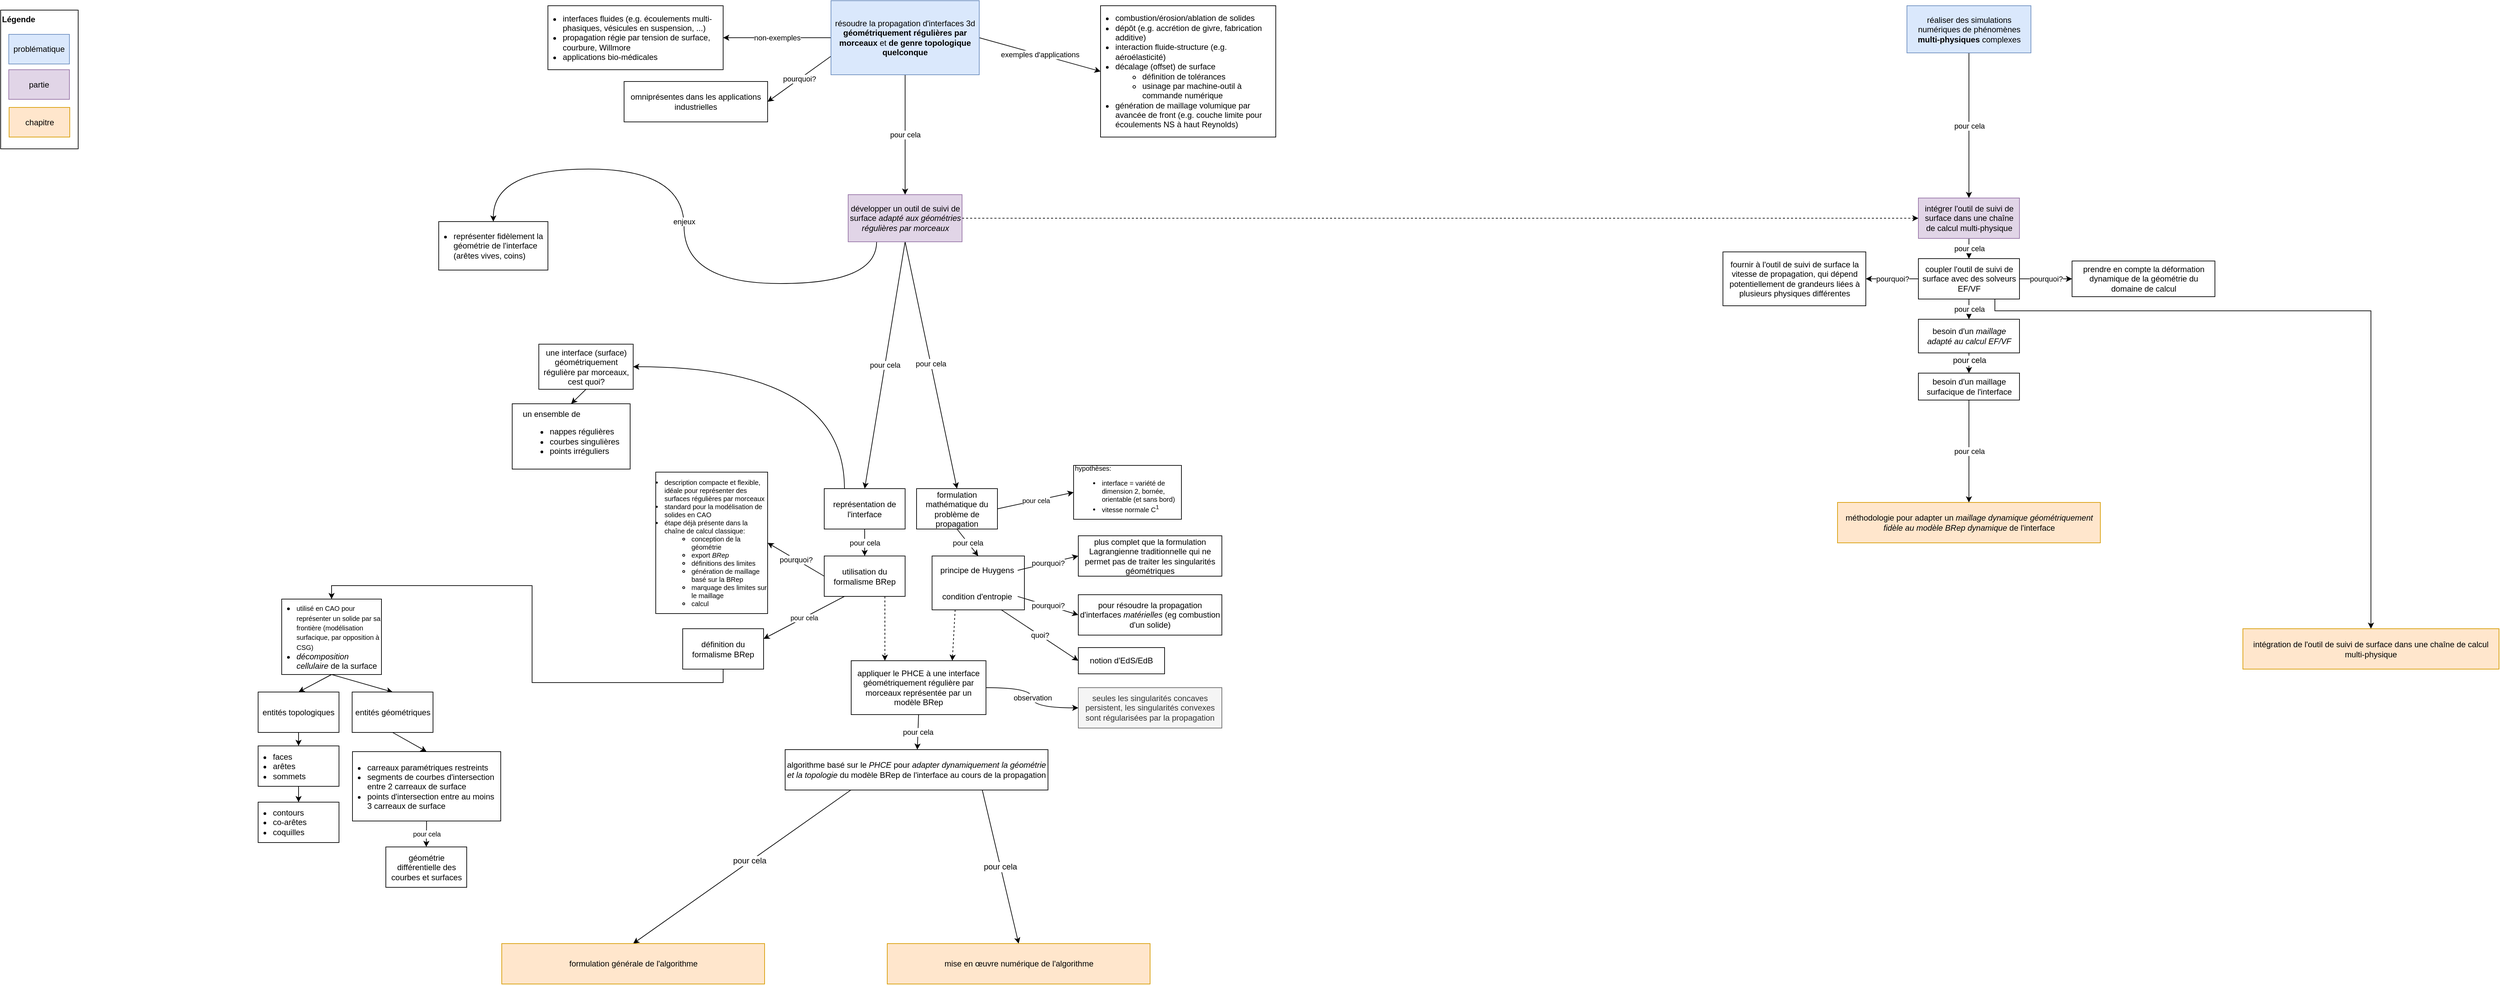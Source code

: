 <mxfile version="10.8.4" type="device"><diagram id="3V4UhSUNMf4kDfP_RSkl" name="main"><mxGraphModel dx="1362" dy="794" grid="1" gridSize="10" guides="1" tooltips="1" connect="1" arrows="1" fold="1" page="1" pageScale="1" pageWidth="4000" pageHeight="3000" math="0" shadow="0"><root><mxCell id="0"/><mxCell id="1" parent="0"/><mxCell id="ggJOTwpltWvfGzuAw1vr-46" value="Légende" style="rounded=0;whiteSpace=wrap;html=1;align=left;verticalAlign=top;fontStyle=1" parent="1" vertex="1"><mxGeometry x="48" y="24" width="115" height="206" as="geometry"/></mxCell><mxCell id="5oj-8RAV3g0YCeZo7sYv-8" value="pourquoi?" style="rounded=0;orthogonalLoop=1;jettySize=auto;html=1;entryX=1;entryY=0.5;entryDx=0;entryDy=0;endArrow=classic;endFill=1;exitX=0;exitY=0.75;exitDx=0;exitDy=0;" parent="1" source="5oj-8RAV3g0YCeZo7sYv-9" target="5oj-8RAV3g0YCeZo7sYv-2" edge="1"><mxGeometry relative="1" as="geometry"><mxPoint x="1260" y="110" as="sourcePoint"/></mxGeometry></mxCell><mxCell id="9IUyj4MQn5A2SK3NC2IQ-7" value="pour cela" style="edgeStyle=none;rounded=0;orthogonalLoop=1;jettySize=auto;html=1;exitX=0.5;exitY=1;exitDx=0;exitDy=0;entryX=0.5;entryY=0;entryDx=0;entryDy=0;" parent="1" source="9IUyj4MQn5A2SK3NC2IQ-2" target="9IUyj4MQn5A2SK3NC2IQ-3" edge="1"><mxGeometry relative="1" as="geometry"/></mxCell><mxCell id="SHYLRRPYa4TCydYiQVAI-6" style="edgeStyle=orthogonalEdgeStyle;rounded=0;orthogonalLoop=1;jettySize=auto;html=1;exitX=0.25;exitY=0;exitDx=0;exitDy=0;entryX=1;entryY=0.5;entryDx=0;entryDy=0;curved=1;" parent="1" source="9IUyj4MQn5A2SK3NC2IQ-2" target="SHYLRRPYa4TCydYiQVAI-1" edge="1"><mxGeometry relative="1" as="geometry"/></mxCell><mxCell id="9IUyj4MQn5A2SK3NC2IQ-2" value="représentation de l'interface" style="rounded=0;whiteSpace=wrap;html=1;" parent="1" vertex="1"><mxGeometry x="1270" y="734.5" width="120" height="60" as="geometry"/></mxCell><mxCell id="9IUyj4MQn5A2SK3NC2IQ-9" value="pourquoi?" style="edgeStyle=none;rounded=0;orthogonalLoop=1;jettySize=auto;html=1;exitX=0;exitY=0.5;exitDx=0;exitDy=0;entryX=1;entryY=0.5;entryDx=0;entryDy=0;" parent="1" source="9IUyj4MQn5A2SK3NC2IQ-3" target="9IUyj4MQn5A2SK3NC2IQ-5" edge="1"><mxGeometry relative="1" as="geometry"/></mxCell><mxCell id="5oj-8RAV3g0YCeZo7sYv-10" value="" style="rounded=0;orthogonalLoop=1;jettySize=auto;html=1;exitX=0.5;exitY=1;exitDx=0;exitDy=0;entryX=0.5;entryY=0;entryDx=0;entryDy=0;endArrow=classic;endFill=1;fontSize=10;" parent="1" source="UZZpjrWwzgIzlD4dgI3h-14" target="UZZpjrWwzgIzlD4dgI3h-23" edge="1"><mxGeometry relative="1" as="geometry"/></mxCell><mxCell id="5oj-8RAV3g0YCeZo7sYv-20" style="edgeStyle=none;rounded=0;orthogonalLoop=1;jettySize=auto;html=1;exitX=0.75;exitY=1;exitDx=0;exitDy=0;entryX=0.25;entryY=0;entryDx=0;entryDy=0;endArrow=classic;endFill=1;dashed=1;" parent="1" source="9IUyj4MQn5A2SK3NC2IQ-3" target="ggJOTwpltWvfGzuAw1vr-47" edge="1"><mxGeometry relative="1" as="geometry"/></mxCell><mxCell id="UZZpjrWwzgIzlD4dgI3h-8" value="pour cela" style="rounded=0;orthogonalLoop=1;jettySize=auto;html=1;exitX=0.25;exitY=1;exitDx=0;exitDy=0;entryX=1;entryY=0.25;entryDx=0;entryDy=0;strokeColor=#000000;fontSize=10;fontColor=#000000;" parent="1" source="9IUyj4MQn5A2SK3NC2IQ-3" target="UZZpjrWwzgIzlD4dgI3h-6" edge="1"><mxGeometry relative="1" as="geometry"/></mxCell><mxCell id="9IUyj4MQn5A2SK3NC2IQ-3" value="utilisation du formalisme BRep" style="rounded=0;whiteSpace=wrap;html=1;" parent="1" vertex="1"><mxGeometry x="1270" y="834.5" width="120" height="60" as="geometry"/></mxCell><mxCell id="9IUyj4MQn5A2SK3NC2IQ-4" value="géométrie différentielle des courbes et surfaces" style="rounded=0;whiteSpace=wrap;html=1;" parent="1" vertex="1"><mxGeometry x="619.5" y="1266.5" width="120" height="60" as="geometry"/></mxCell><mxCell id="9IUyj4MQn5A2SK3NC2IQ-5" value="&lt;div style=&quot;font-size: 10px&quot; align=&quot;left&quot;&gt;&lt;ul style=&quot;font-size: 10px&quot;&gt;&lt;li style=&quot;font-size: 10px&quot;&gt;description compacte et flexible, idéale pour représenter des surfaces régulières par morceaux&lt;/li&gt;&lt;li style=&quot;font-size: 10px&quot;&gt;standard pour la modélisation de solides en CAO&lt;/li&gt;&lt;li style=&quot;font-size: 10px&quot;&gt;étape déjà présente dans la chaîne de calcul classique:&lt;/li&gt;&lt;ul&gt;&lt;li style=&quot;font-size: 10px&quot;&gt;conception de la géométrie&lt;/li&gt;&lt;li style=&quot;font-size: 10px&quot;&gt;export &lt;i&gt;BRep&lt;/i&gt;&lt;/li&gt;&lt;li style=&quot;font-size: 10px&quot;&gt;définitions des limites&lt;/li&gt;&lt;li style=&quot;font-size: 10px&quot;&gt;génération de maillage basé sur la BRep&lt;br&gt;&lt;/li&gt;&lt;li style=&quot;font-size: 10px&quot;&gt;marquage des limites sur le maillage&lt;/li&gt;&lt;li style=&quot;font-size: 10px&quot;&gt;calcul&lt;br&gt;&lt;/li&gt;&lt;/ul&gt;&lt;/ul&gt;&lt;/div&gt;" style="rounded=0;whiteSpace=wrap;html=1;spacingLeft=-28;fontSize=10;" parent="1" vertex="1"><mxGeometry x="1020" y="710" width="166" height="210" as="geometry"/></mxCell><mxCell id="5oj-8RAV3g0YCeZo7sYv-14" value="pour cela" style="edgeStyle=none;rounded=0;orthogonalLoop=1;jettySize=auto;html=1;exitX=0.5;exitY=1;exitDx=0;exitDy=0;entryX=0.5;entryY=0;entryDx=0;entryDy=0;endArrow=classic;endFill=1;" parent="1" source="9IUyj4MQn5A2SK3NC2IQ-10" target="5oj-8RAV3g0YCeZo7sYv-11" edge="1"><mxGeometry relative="1" as="geometry"/></mxCell><mxCell id="UZZpjrWwzgIzlD4dgI3h-12" value="pour cela" style="edgeStyle=none;rounded=0;orthogonalLoop=1;jettySize=auto;html=1;exitX=1;exitY=0.5;exitDx=0;exitDy=0;entryX=0;entryY=0.5;entryDx=0;entryDy=0;strokeColor=#000000;fontSize=10;fontColor=#000000;" parent="1" source="9IUyj4MQn5A2SK3NC2IQ-10" target="UZZpjrWwzgIzlD4dgI3h-11" edge="1"><mxGeometry relative="1" as="geometry"/></mxCell><mxCell id="9IUyj4MQn5A2SK3NC2IQ-10" value="formulation mathématique du problème de propagation" style="rounded=0;whiteSpace=wrap;html=1;" parent="1" vertex="1"><mxGeometry x="1407" y="734.5" width="120" height="60" as="geometry"/></mxCell><mxCell id="9IUyj4MQn5A2SK3NC2IQ-14" value="plus complet que la formulation Lagrangienne traditionnelle qui ne permet pas de traiter les singularités géométriques" style="rounded=0;whiteSpace=wrap;html=1;" parent="1" vertex="1"><mxGeometry x="1647" y="804.5" width="213" height="60" as="geometry"/></mxCell><mxCell id="dQmw5NRW7VL9Pw2cw0b9-4" value="pour résoudre la propagation d'interfaces &lt;i&gt;matérielles &lt;/i&gt;(eg combustion d'un solide)" style="rounded=0;whiteSpace=wrap;html=1;" parent="1" vertex="1"><mxGeometry x="1647" y="892" width="213" height="60" as="geometry"/></mxCell><mxCell id="5oj-8RAV3g0YCeZo7sYv-2" value="omniprésentes dans les applications industrielles" style="rounded=0;whiteSpace=wrap;html=1;" parent="1" vertex="1"><mxGeometry x="973" y="130" width="213" height="60" as="geometry"/></mxCell><mxCell id="5oj-8RAV3g0YCeZo7sYv-12" value="" style="group" parent="1" vertex="1" connectable="0"><mxGeometry x="1430" y="834.5" width="137" height="80" as="geometry"/></mxCell><mxCell id="5oj-8RAV3g0YCeZo7sYv-11" value="" style="rounded=0;whiteSpace=wrap;html=1;fillColor=#ffffff;" parent="5oj-8RAV3g0YCeZo7sYv-12" vertex="1"><mxGeometry width="137" height="80.0" as="geometry"/></mxCell><mxCell id="9IUyj4MQn5A2SK3NC2IQ-12" value="principe de Huygens" style="rounded=0;whiteSpace=wrap;html=1;fillColor=none;strokeColor=none;" parent="5oj-8RAV3g0YCeZo7sYv-12" vertex="1"><mxGeometry x="7" y="12.444" width="120" height="17.778" as="geometry"/></mxCell><mxCell id="dQmw5NRW7VL9Pw2cw0b9-2" value="condition d'entropie" style="rounded=0;whiteSpace=wrap;html=1;fillColor=none;strokeColor=none;" parent="5oj-8RAV3g0YCeZo7sYv-12" vertex="1"><mxGeometry x="7" y="50.056" width="120" height="20.0" as="geometry"/></mxCell><mxCell id="9IUyj4MQn5A2SK3NC2IQ-15" value="pourquoi?" style="edgeStyle=none;rounded=0;orthogonalLoop=1;jettySize=auto;html=1;exitX=1;exitY=0.5;exitDx=0;exitDy=0;entryX=0;entryY=0.5;entryDx=0;entryDy=0;" parent="1" source="9IUyj4MQn5A2SK3NC2IQ-12" target="9IUyj4MQn5A2SK3NC2IQ-14" edge="1"><mxGeometry relative="1" as="geometry"/></mxCell><mxCell id="dQmw5NRW7VL9Pw2cw0b9-5" value="pourquoi?" style="rounded=0;orthogonalLoop=1;jettySize=auto;html=1;exitX=1;exitY=0.5;exitDx=0;exitDy=0;entryX=0;entryY=0.5;entryDx=0;entryDy=0;" parent="1" source="dQmw5NRW7VL9Pw2cw0b9-2" target="dQmw5NRW7VL9Pw2cw0b9-4" edge="1"><mxGeometry relative="1" as="geometry"/></mxCell><mxCell id="5oj-8RAV3g0YCeZo7sYv-43" style="edgeStyle=none;rounded=0;orthogonalLoop=1;jettySize=auto;html=1;exitX=0.25;exitY=1;exitDx=0;exitDy=0;entryX=0.5;entryY=0;entryDx=0;entryDy=0;endArrow=classic;endFill=1;fontSize=12;" parent="1" source="5oj-8RAV3g0YCeZo7sYv-16" target="9NF0sOS51viyV5bIf3SS-2" edge="1"><mxGeometry relative="1" as="geometry"><mxPoint x="1159.5" y="1221" as="sourcePoint"/></mxGeometry></mxCell><mxCell id="5oj-8RAV3g0YCeZo7sYv-71" value="pour cela" style="text;html=1;resizable=0;points=[];align=center;verticalAlign=middle;labelBackgroundColor=#ffffff;fontSize=12;" parent="5oj-8RAV3g0YCeZo7sYv-43" vertex="1" connectable="0"><mxGeometry x="-0.072" y="-1" relative="1" as="geometry"><mxPoint as="offset"/></mxGeometry></mxCell><mxCell id="5oj-8RAV3g0YCeZo7sYv-80" value="pour cela" style="edgeStyle=none;rounded=0;orthogonalLoop=1;jettySize=auto;html=1;exitX=0.75;exitY=1;exitDx=0;exitDy=0;entryX=0.5;entryY=0;entryDx=0;entryDy=0;endArrow=classic;endFill=1;fontSize=12;" parent="1" source="5oj-8RAV3g0YCeZo7sYv-16" target="9NF0sOS51viyV5bIf3SS-3" edge="1"><mxGeometry relative="1" as="geometry"/></mxCell><mxCell id="5oj-8RAV3g0YCeZo7sYv-16" value="algorithme basé sur le &lt;i&gt;PHCE&lt;/i&gt; pour &lt;i&gt;adapter dynamiquement la géométrie et la topologie&lt;/i&gt; du modèle BRep de l'interface au cours de la propagation" style="rounded=0;whiteSpace=wrap;html=1;" parent="1" vertex="1"><mxGeometry x="1212" y="1122" width="390" height="60" as="geometry"/></mxCell><mxCell id="5oj-8RAV3g0YCeZo7sYv-19" style="edgeStyle=none;rounded=0;orthogonalLoop=1;jettySize=auto;html=1;exitX=0.25;exitY=1;exitDx=0;exitDy=0;entryX=0.75;entryY=0;entryDx=0;entryDy=0;endArrow=classic;endFill=1;dashed=1;" parent="1" source="5oj-8RAV3g0YCeZo7sYv-11" target="ggJOTwpltWvfGzuAw1vr-47" edge="1"><mxGeometry relative="1" as="geometry"/></mxCell><mxCell id="5oj-8RAV3g0YCeZo7sYv-85" value="méthodologie pour adapter un &lt;i&gt;maillage dynamique géométriquement fidèle au modèle BRep dynamique&lt;/i&gt; de l'interface" style="rounded=0;whiteSpace=wrap;html=1;strokeColor=#d79b00;fillColor=#ffe6cc;" parent="1" vertex="1"><mxGeometry x="2773.5" y="755" width="390" height="60" as="geometry"/></mxCell><mxCell id="ggJOTwpltWvfGzuAw1vr-6" value="&lt;ul&gt;&lt;li&gt;combustion/érosion/ablation de solides&lt;/li&gt;&lt;li&gt;dépôt (e.g. accrétion de givre, fabrication additive)&lt;br&gt;&lt;/li&gt;&lt;li&gt;interaction fluide-structure (e.g. aéroélasticité)&lt;/li&gt;&lt;li&gt;décalage (offset) de surface&lt;/li&gt;&lt;ul&gt;&lt;li&gt;définition de tolérances&lt;br&gt;&lt;/li&gt;&lt;li&gt;usinage par machine-outil à commande numérique&lt;/li&gt;&lt;/ul&gt;&lt;li&gt;génération de maillage volumique par avancée de front (e.g. couche limite pour écoulements NS à haut Reynolds)&lt;/li&gt;&lt;/ul&gt;" style="rounded=0;whiteSpace=wrap;html=1;align=left;spacingLeft=-20;" parent="1" vertex="1"><mxGeometry x="1680" y="17.5" width="260" height="195" as="geometry"/></mxCell><mxCell id="ggJOTwpltWvfGzuAw1vr-7" value="exemples d'applications" style="rounded=0;orthogonalLoop=1;jettySize=auto;html=1;exitX=1;exitY=0.5;exitDx=0;exitDy=0;entryX=0;entryY=0.5;entryDx=0;entryDy=0;" parent="1" source="5oj-8RAV3g0YCeZo7sYv-9" target="ggJOTwpltWvfGzuAw1vr-6" edge="1"><mxGeometry relative="1" as="geometry"/></mxCell><mxCell id="ggJOTwpltWvfGzuAw1vr-16" value="pour cela" style="edgeStyle=none;rounded=0;orthogonalLoop=1;jettySize=auto;html=1;exitX=0.5;exitY=1;exitDx=0;exitDy=0;entryX=0.5;entryY=0;entryDx=0;entryDy=0;" parent="1" source="ggJOTwpltWvfGzuAw1vr-9" target="ggJOTwpltWvfGzuAw1vr-11" edge="1"><mxGeometry relative="1" as="geometry"/></mxCell><mxCell id="ggJOTwpltWvfGzuAw1vr-9" value="réaliser des simulations numériques de phénomènes &lt;b&gt;multi-physiques&lt;/b&gt; complexes" style="rounded=0;whiteSpace=wrap;html=1;fillColor=#dae8fc;strokeColor=#6c8ebf;" parent="1" vertex="1"><mxGeometry x="2876.5" y="17.5" width="184" height="70" as="geometry"/></mxCell><mxCell id="ggJOTwpltWvfGzuAw1vr-28" style="edgeStyle=none;rounded=0;orthogonalLoop=1;jettySize=auto;html=1;exitX=1;exitY=0.5;exitDx=0;exitDy=0;entryX=0;entryY=0.5;entryDx=0;entryDy=0;dashed=1;" parent="1" source="ggJOTwpltWvfGzuAw1vr-10" target="ggJOTwpltWvfGzuAw1vr-11" edge="1"><mxGeometry relative="1" as="geometry"/></mxCell><mxCell id="ggJOTwpltWvfGzuAw1vr-33" value="pour cela" style="edgeStyle=none;rounded=0;orthogonalLoop=1;jettySize=auto;html=1;entryX=0.5;entryY=0;entryDx=0;entryDy=0;exitX=0.5;exitY=1;exitDx=0;exitDy=0;" parent="1" source="ggJOTwpltWvfGzuAw1vr-10" target="9IUyj4MQn5A2SK3NC2IQ-2" edge="1"><mxGeometry relative="1" as="geometry"><mxPoint x="1295" y="270" as="sourcePoint"/></mxGeometry></mxCell><mxCell id="ggJOTwpltWvfGzuAw1vr-34" style="edgeStyle=none;rounded=0;orthogonalLoop=1;jettySize=auto;html=1;exitX=0.5;exitY=1;exitDx=0;exitDy=0;entryX=0.5;entryY=0;entryDx=0;entryDy=0;" parent="1" source="ggJOTwpltWvfGzuAw1vr-10" target="9IUyj4MQn5A2SK3NC2IQ-10" edge="1"><mxGeometry relative="1" as="geometry"/></mxCell><mxCell id="ggJOTwpltWvfGzuAw1vr-35" value="&lt;font style=&quot;font-size: 11px&quot;&gt;pour cela&lt;/font&gt;" style="text;html=1;resizable=0;points=[];align=center;verticalAlign=middle;labelBackgroundColor=#ffffff;" parent="ggJOTwpltWvfGzuAw1vr-34" vertex="1" connectable="0"><mxGeometry x="-0.015" relative="1" as="geometry"><mxPoint as="offset"/></mxGeometry></mxCell><mxCell id="oaql35Y-g5WbP69CTCqt-2" value="enjeux" style="edgeStyle=orthogonalEdgeStyle;rounded=0;orthogonalLoop=1;jettySize=auto;html=1;exitX=0.25;exitY=1;exitDx=0;exitDy=0;curved=1;entryX=0.5;entryY=0;entryDx=0;entryDy=0;" parent="1" source="ggJOTwpltWvfGzuAw1vr-10" target="oaql35Y-g5WbP69CTCqt-1" edge="1"><mxGeometry relative="1" as="geometry"><Array as="points"><mxPoint x="1348" y="430"/><mxPoint x="1062" y="430"/><mxPoint x="1062" y="260"/><mxPoint x="779" y="260"/></Array><mxPoint x="800" y="300" as="targetPoint"/></mxGeometry></mxCell><mxCell id="ggJOTwpltWvfGzuAw1vr-10" value="développer un outil de suivi de surface &lt;i&gt;adapté aux géométries régulières par morceaux&lt;/i&gt;" style="rounded=0;whiteSpace=wrap;html=1;fillColor=#e1d5e7;strokeColor=#9673a6;" parent="1" vertex="1"><mxGeometry x="1305.5" y="298" width="169" height="70" as="geometry"/></mxCell><mxCell id="ggJOTwpltWvfGzuAw1vr-20" value="pour cela" style="edgeStyle=none;rounded=0;orthogonalLoop=1;jettySize=auto;html=1;exitX=0.5;exitY=1;exitDx=0;exitDy=0;entryX=0.5;entryY=0;entryDx=0;entryDy=0;" parent="1" source="ggJOTwpltWvfGzuAw1vr-11" target="ggJOTwpltWvfGzuAw1vr-17" edge="1"><mxGeometry relative="1" as="geometry"/></mxCell><mxCell id="ggJOTwpltWvfGzuAw1vr-42" style="edgeStyle=orthogonalEdgeStyle;rounded=0;orthogonalLoop=1;jettySize=auto;html=1;exitX=0.75;exitY=1;exitDx=0;exitDy=0;entryX=0.5;entryY=0;entryDx=0;entryDy=0;" parent="1" source="ggJOTwpltWvfGzuAw1vr-17" target="ggJOTwpltWvfGzuAw1vr-41" edge="1"><mxGeometry relative="1" as="geometry"><Array as="points"><mxPoint x="3007" y="470.5"/><mxPoint x="3565" y="470.5"/></Array></mxGeometry></mxCell><mxCell id="ggJOTwpltWvfGzuAw1vr-11" value="intégrer l'outil de suivi de surface dans une chaîne de calcul multi-physique " style="rounded=0;whiteSpace=wrap;html=1;fillColor=#e1d5e7;strokeColor=#9673a6;" parent="1" vertex="1"><mxGeometry x="2893.5" y="303" width="150" height="60" as="geometry"/></mxCell><mxCell id="ggJOTwpltWvfGzuAw1vr-14" value="pour cela" style="edgeStyle=none;rounded=0;orthogonalLoop=1;jettySize=auto;html=1;exitX=0.5;exitY=1;exitDx=0;exitDy=0;entryX=0.5;entryY=0;entryDx=0;entryDy=0;" parent="1" source="5oj-8RAV3g0YCeZo7sYv-9" target="ggJOTwpltWvfGzuAw1vr-10" edge="1"><mxGeometry relative="1" as="geometry"/></mxCell><mxCell id="ggJOTwpltWvfGzuAw1vr-19" value="pour cela" style="edgeStyle=none;rounded=0;orthogonalLoop=1;jettySize=auto;html=1;exitX=0.5;exitY=1;exitDx=0;exitDy=0;entryX=0.5;entryY=0;entryDx=0;entryDy=0;" parent="1" source="ggJOTwpltWvfGzuAw1vr-17" target="ggJOTwpltWvfGzuAw1vr-18" edge="1"><mxGeometry relative="1" as="geometry"/></mxCell><mxCell id="ggJOTwpltWvfGzuAw1vr-38" value="pourquoi?" style="edgeStyle=none;rounded=0;orthogonalLoop=1;jettySize=auto;html=1;exitX=0;exitY=0.5;exitDx=0;exitDy=0;" parent="1" source="ggJOTwpltWvfGzuAw1vr-17" target="ggJOTwpltWvfGzuAw1vr-37" edge="1"><mxGeometry relative="1" as="geometry"/></mxCell><mxCell id="ggJOTwpltWvfGzuAw1vr-40" value="pourquoi?" style="edgeStyle=none;rounded=0;orthogonalLoop=1;jettySize=auto;html=1;exitX=1;exitY=0.5;exitDx=0;exitDy=0;entryX=0;entryY=0.5;entryDx=0;entryDy=0;" parent="1" source="ggJOTwpltWvfGzuAw1vr-17" target="ggJOTwpltWvfGzuAw1vr-39" edge="1"><mxGeometry relative="1" as="geometry"/></mxCell><mxCell id="ggJOTwpltWvfGzuAw1vr-17" value="coupler l'outil de suivi de surface avec des solveurs EF/VF" style="rounded=0;whiteSpace=wrap;html=1;" parent="1" vertex="1"><mxGeometry x="2893.5" y="393" width="150" height="60" as="geometry"/></mxCell><mxCell id="ggJOTwpltWvfGzuAw1vr-22" style="edgeStyle=none;rounded=0;orthogonalLoop=1;jettySize=auto;html=1;exitX=0.5;exitY=1;exitDx=0;exitDy=0;entryX=0.5;entryY=0;entryDx=0;entryDy=0;" parent="1" source="ggJOTwpltWvfGzuAw1vr-18" target="ggJOTwpltWvfGzuAw1vr-21" edge="1"><mxGeometry relative="1" as="geometry"/></mxCell><mxCell id="ggJOTwpltWvfGzuAw1vr-27" value="pour cela" style="text;html=1;resizable=0;points=[];align=center;verticalAlign=middle;labelBackgroundColor=#ffffff;" parent="ggJOTwpltWvfGzuAw1vr-22" vertex="1" connectable="0"><mxGeometry x="-0.267" relative="1" as="geometry"><mxPoint as="offset"/></mxGeometry></mxCell><mxCell id="ggJOTwpltWvfGzuAw1vr-18" value="besoin d'un &lt;i&gt;maillage adapté au calcul EF/VF&lt;/i&gt;" style="rounded=0;whiteSpace=wrap;html=1;" parent="1" vertex="1"><mxGeometry x="2893.5" y="483" width="150" height="50" as="geometry"/></mxCell><mxCell id="ggJOTwpltWvfGzuAw1vr-36" value="pour cela" style="edgeStyle=none;rounded=0;orthogonalLoop=1;jettySize=auto;html=1;exitX=0.5;exitY=1;exitDx=0;exitDy=0;entryX=0.5;entryY=0;entryDx=0;entryDy=0;" parent="1" source="ggJOTwpltWvfGzuAw1vr-21" target="5oj-8RAV3g0YCeZo7sYv-85" edge="1"><mxGeometry relative="1" as="geometry"/></mxCell><mxCell id="ggJOTwpltWvfGzuAw1vr-21" value="besoin d'un maillage surfacique de l'interface" style="rounded=0;whiteSpace=wrap;html=1;" parent="1" vertex="1"><mxGeometry x="2893.5" y="563" width="150" height="40" as="geometry"/></mxCell><mxCell id="ggJOTwpltWvfGzuAw1vr-32" value="non-exemples" style="edgeStyle=none;rounded=0;orthogonalLoop=1;jettySize=auto;html=1;exitX=0;exitY=0.5;exitDx=0;exitDy=0;" parent="1" source="5oj-8RAV3g0YCeZo7sYv-9" target="ggJOTwpltWvfGzuAw1vr-31" edge="1"><mxGeometry relative="1" as="geometry"/></mxCell><mxCell id="5oj-8RAV3g0YCeZo7sYv-9" value="résoudre la propagation d'interfaces 3d &lt;b&gt;géométriquement régulières par morceaux &lt;/b&gt;et&lt;b&gt; de genre topologique quelconque&lt;/b&gt;&lt;i&gt;&lt;br&gt;&lt;/i&gt;" style="rounded=0;whiteSpace=wrap;html=1;fillColor=#dae8fc;strokeColor=#6c8ebf;" parent="1" vertex="1"><mxGeometry x="1280" y="10" width="220" height="110" as="geometry"/></mxCell><mxCell id="ggJOTwpltWvfGzuAw1vr-31" value="&lt;ul&gt;&lt;li&gt;interfaces fluides (e.g. écoulements multi-phasiques, vésicules en suspension, ...)&lt;br&gt;&lt;/li&gt;&lt;li&gt;propagation régie par tension de surface, courbure, Willmore&lt;/li&gt;&lt;li&gt;applications bio-médicales &lt;br&gt;&lt;/li&gt;&lt;/ul&gt;" style="rounded=0;whiteSpace=wrap;html=1;align=left;spacingLeft=-20;" parent="1" vertex="1"><mxGeometry x="860" y="17.5" width="260" height="95" as="geometry"/></mxCell><mxCell id="ggJOTwpltWvfGzuAw1vr-37" value="fournir à l'outil de suivi de surface la vitesse de propagation, qui dépend potentiellement de grandeurs liées à plusieurs physiques différentes" style="rounded=0;whiteSpace=wrap;html=1;" parent="1" vertex="1"><mxGeometry x="2603.5" y="383" width="212" height="80" as="geometry"/></mxCell><mxCell id="ggJOTwpltWvfGzuAw1vr-39" value="prendre en compte la déformation dynamique de la géométrie du domaine de calcul" style="rounded=0;whiteSpace=wrap;html=1;" parent="1" vertex="1"><mxGeometry x="3121.5" y="396.5" width="212" height="53" as="geometry"/></mxCell><mxCell id="ggJOTwpltWvfGzuAw1vr-41" value="intégration de l'outil de suivi de surface dans une chaîne de calcul multi-physique" style="rounded=0;whiteSpace=wrap;html=1;strokeColor=#d79b00;fillColor=#ffe6cc;" parent="1" vertex="1"><mxGeometry x="3375" y="942.5" width="380" height="60" as="geometry"/></mxCell><mxCell id="ggJOTwpltWvfGzuAw1vr-44" value="&lt;div align=&quot;center&quot;&gt;problématique&lt;br&gt;&lt;/div&gt;" style="rounded=0;whiteSpace=wrap;html=1;align=center;fillColor=#dae8fc;strokeColor=#6c8ebf;" parent="1" vertex="1"><mxGeometry x="60" y="60" width="90" height="44" as="geometry"/></mxCell><mxCell id="ggJOTwpltWvfGzuAw1vr-45" value="partie" style="rounded=0;whiteSpace=wrap;html=1;align=center;fillColor=#e1d5e7;strokeColor=#9673a6;" parent="1" vertex="1"><mxGeometry x="60" y="112.5" width="90" height="44" as="geometry"/></mxCell><mxCell id="ggJOTwpltWvfGzuAw1vr-48" value="pour cela" style="rounded=0;orthogonalLoop=1;jettySize=auto;html=1;exitX=0.5;exitY=1;exitDx=0;exitDy=0;" parent="1" source="ggJOTwpltWvfGzuAw1vr-47" target="5oj-8RAV3g0YCeZo7sYv-16" edge="1"><mxGeometry relative="1" as="geometry"/></mxCell><mxCell id="1190-KeX3vmunegcgj8R-2" value="observation" style="edgeStyle=orthogonalEdgeStyle;rounded=0;orthogonalLoop=1;jettySize=auto;html=1;exitX=1;exitY=0.5;exitDx=0;exitDy=0;entryX=0;entryY=0.5;entryDx=0;entryDy=0;curved=1;" parent="1" source="ggJOTwpltWvfGzuAw1vr-47" target="1190-KeX3vmunegcgj8R-1" edge="1"><mxGeometry relative="1" as="geometry"/></mxCell><mxCell id="ggJOTwpltWvfGzuAw1vr-47" value="appliquer le PHCE à une interface géométriquement régulière par morceaux représentée par un modèle BRep" style="rounded=0;whiteSpace=wrap;html=1;" parent="1" vertex="1"><mxGeometry x="1310" y="990" width="200" height="80" as="geometry"/></mxCell><mxCell id="UZZpjrWwzgIzlD4dgI3h-18" style="edgeStyle=orthogonalEdgeStyle;rounded=0;orthogonalLoop=1;jettySize=auto;html=1;exitX=0.5;exitY=1;exitDx=0;exitDy=0;entryX=0.5;entryY=0;entryDx=0;entryDy=0;strokeColor=#000000;fontSize=10;fontColor=#000000;" parent="1" source="UZZpjrWwzgIzlD4dgI3h-6" target="UZZpjrWwzgIzlD4dgI3h-10" edge="1"><mxGeometry relative="1" as="geometry"><mxPoint x="724" y="971.5" as="sourcePoint"/></mxGeometry></mxCell><mxCell id="UZZpjrWwzgIzlD4dgI3h-6" value="définition du formalisme BRep" style="rounded=0;whiteSpace=wrap;html=1;" parent="1" vertex="1"><mxGeometry x="1060" y="942.5" width="120" height="60" as="geometry"/></mxCell><mxCell id="UZZpjrWwzgIzlD4dgI3h-15" style="edgeStyle=none;rounded=0;orthogonalLoop=1;jettySize=auto;html=1;exitX=0.5;exitY=1;exitDx=0;exitDy=0;entryX=0.5;entryY=0;entryDx=0;entryDy=0;strokeColor=#000000;fontSize=10;fontColor=#000000;" parent="1" source="UZZpjrWwzgIzlD4dgI3h-10" target="UZZpjrWwzgIzlD4dgI3h-13" edge="1"><mxGeometry relative="1" as="geometry"/></mxCell><mxCell id="UZZpjrWwzgIzlD4dgI3h-16" style="edgeStyle=none;rounded=0;orthogonalLoop=1;jettySize=auto;html=1;exitX=0.5;exitY=1;exitDx=0;exitDy=0;entryX=0.5;entryY=0;entryDx=0;entryDy=0;strokeColor=#000000;fontSize=10;fontColor=#000000;" parent="1" source="UZZpjrWwzgIzlD4dgI3h-10" target="UZZpjrWwzgIzlD4dgI3h-14" edge="1"><mxGeometry relative="1" as="geometry"/></mxCell><mxCell id="UZZpjrWwzgIzlD4dgI3h-10" value="&lt;ul&gt;&lt;li&gt;&lt;font style=&quot;font-size: 10px&quot;&gt;utilisé en CAO pour représenter un solide par sa frontière (modélisation surfacique, par opposition à CSG)&lt;/font&gt;&lt;br&gt;&lt;/li&gt;&lt;li&gt;&lt;i&gt;décomposition cellulaire&lt;/i&gt; de la surface&lt;br&gt;&lt;/li&gt;&lt;/ul&gt;" style="rounded=0;whiteSpace=wrap;html=1;align=left;spacingLeft=-20;" parent="1" vertex="1"><mxGeometry x="465" y="898.5" width="148" height="112" as="geometry"/></mxCell><mxCell id="UZZpjrWwzgIzlD4dgI3h-11" value="hypothèses:&lt;br style=&quot;font-size: 10px&quot;&gt;&lt;ul style=&quot;font-size: 10px&quot;&gt;&lt;li style=&quot;font-size: 10px&quot;&gt;interface = variété de dimension 2, bornée, orientable (et sans bord)&lt;/li&gt;&lt;li style=&quot;font-size: 10px&quot;&gt;vitesse normale C&lt;sup&gt;1&lt;/sup&gt;&lt;br style=&quot;font-size: 10px&quot;&gt;&lt;/li&gt;&lt;/ul&gt;" style="rounded=0;whiteSpace=wrap;html=1;align=left;verticalAlign=middle;fontSize=10;" parent="1" vertex="1"><mxGeometry x="1640" y="700" width="160" height="80" as="geometry"/></mxCell><mxCell id="UZZpjrWwzgIzlD4dgI3h-22" style="edgeStyle=none;rounded=0;orthogonalLoop=1;jettySize=auto;html=1;exitX=0.5;exitY=1;exitDx=0;exitDy=0;entryX=0.5;entryY=0;entryDx=0;entryDy=0;strokeColor=#000000;fontSize=10;fontColor=#000000;" parent="1" source="UZZpjrWwzgIzlD4dgI3h-13" target="UZZpjrWwzgIzlD4dgI3h-19" edge="1"><mxGeometry relative="1" as="geometry"/></mxCell><mxCell id="UZZpjrWwzgIzlD4dgI3h-13" value="entités topologiques" style="rounded=0;whiteSpace=wrap;html=1;" parent="1" vertex="1"><mxGeometry x="430" y="1036.5" width="120" height="60" as="geometry"/></mxCell><mxCell id="UZZpjrWwzgIzlD4dgI3h-14" value="entités géométriques" style="rounded=0;whiteSpace=wrap;html=1;" parent="1" vertex="1"><mxGeometry x="569.5" y="1036.5" width="120" height="60" as="geometry"/></mxCell><mxCell id="UZZpjrWwzgIzlD4dgI3h-21" style="rounded=0;orthogonalLoop=1;jettySize=auto;html=1;exitX=0.5;exitY=1;exitDx=0;exitDy=0;entryX=0.5;entryY=0;entryDx=0;entryDy=0;strokeColor=#000000;fontSize=10;fontColor=#000000;" parent="1" source="UZZpjrWwzgIzlD4dgI3h-19" target="UZZpjrWwzgIzlD4dgI3h-20" edge="1"><mxGeometry relative="1" as="geometry"/></mxCell><mxCell id="UZZpjrWwzgIzlD4dgI3h-19" value="&lt;div align=&quot;left&quot;&gt;&lt;ul&gt;&lt;li&gt;faces&lt;/li&gt;&lt;li&gt;arêtes&lt;/li&gt;&lt;li&gt;sommets&lt;br&gt;&lt;/li&gt;&lt;/ul&gt;&lt;/div&gt;" style="rounded=0;whiteSpace=wrap;html=1;align=left;spacingLeft=-20;" parent="1" vertex="1"><mxGeometry x="430" y="1116.5" width="120" height="60" as="geometry"/></mxCell><mxCell id="UZZpjrWwzgIzlD4dgI3h-20" value="&lt;div align=&quot;left&quot;&gt;&lt;ul&gt;&lt;li&gt;contours&lt;/li&gt;&lt;li&gt;co-arêtes&lt;/li&gt;&lt;li&gt;coquilles&lt;br&gt;&lt;/li&gt;&lt;/ul&gt;&lt;/div&gt;" style="rounded=0;whiteSpace=wrap;html=1;align=left;spacingLeft=-20;" parent="1" vertex="1"><mxGeometry x="430" y="1200" width="120" height="60" as="geometry"/></mxCell><mxCell id="UZZpjrWwzgIzlD4dgI3h-24" value="pour cela" style="edgeStyle=none;rounded=0;orthogonalLoop=1;jettySize=auto;html=1;exitX=0.5;exitY=1;exitDx=0;exitDy=0;entryX=0.5;entryY=0;entryDx=0;entryDy=0;strokeColor=#000000;fontSize=10;fontColor=#000000;" parent="1" source="UZZpjrWwzgIzlD4dgI3h-23" target="9IUyj4MQn5A2SK3NC2IQ-4" edge="1"><mxGeometry relative="1" as="geometry"/></mxCell><mxCell id="UZZpjrWwzgIzlD4dgI3h-23" value="&lt;div align=&quot;left&quot;&gt;&lt;ul&gt;&lt;li&gt;carreaux paramétriques restreints&lt;br&gt;&lt;/li&gt;&lt;li&gt;segments de courbes d'intersection entre 2 carreaux de surface&lt;/li&gt;&lt;li&gt;points d'intersection entre au moins 3 carreaux de surface&lt;br&gt;&lt;/li&gt;&lt;/ul&gt;&lt;/div&gt;" style="rounded=0;whiteSpace=wrap;html=1;align=left;spacingLeft=-20;" parent="1" vertex="1"><mxGeometry x="570" y="1125" width="220" height="103" as="geometry"/></mxCell><mxCell id="9NF0sOS51viyV5bIf3SS-2" value="formulation générale de l'algorithme" style="rounded=0;whiteSpace=wrap;html=1;strokeColor=#d79b00;fillColor=#ffe6cc;" parent="1" vertex="1"><mxGeometry x="791.5" y="1410" width="390" height="60" as="geometry"/></mxCell><mxCell id="9NF0sOS51viyV5bIf3SS-3" value="mise en œuvre numérique de l'algorithme" style="rounded=0;whiteSpace=wrap;html=1;strokeColor=#d79b00;fillColor=#ffe6cc;" parent="1" vertex="1"><mxGeometry x="1363.5" y="1410" width="390" height="60" as="geometry"/></mxCell><mxCell id="9NF0sOS51viyV5bIf3SS-8" value="chapitre" style="rounded=0;whiteSpace=wrap;html=1;align=center;fillColor=#ffe6cc;strokeColor=#d79b00;" parent="1" vertex="1"><mxGeometry x="60.5" y="168.5" width="90" height="44" as="geometry"/></mxCell><mxCell id="1190-KeX3vmunegcgj8R-1" value="seules les singularités concaves persistent, les singularités convexes sont régularisées par la propagation" style="rounded=0;whiteSpace=wrap;html=1;fillColor=#f5f5f5;strokeColor=#666666;fontColor=#333333;" parent="1" vertex="1"><mxGeometry x="1647" y="1030" width="213" height="60" as="geometry"/></mxCell><mxCell id="ei5RjrWQV5RVxwBe4Ro4-1" value="notion d'EdS/EdB" style="rounded=0;whiteSpace=wrap;html=1;" parent="1" vertex="1"><mxGeometry x="1647" y="970.5" width="128" height="39" as="geometry"/></mxCell><mxCell id="ei5RjrWQV5RVxwBe4Ro4-2" value="quoi?" style="rounded=0;orthogonalLoop=1;jettySize=auto;html=1;exitX=0.75;exitY=1;exitDx=0;exitDy=0;entryX=0;entryY=0.5;entryDx=0;entryDy=0;" parent="1" source="5oj-8RAV3g0YCeZo7sYv-11" target="ei5RjrWQV5RVxwBe4Ro4-1" edge="1"><mxGeometry relative="1" as="geometry"/></mxCell><mxCell id="SHYLRRPYa4TCydYiQVAI-5" style="rounded=0;orthogonalLoop=1;jettySize=auto;html=1;exitX=0.5;exitY=1;exitDx=0;exitDy=0;entryX=0.5;entryY=0;entryDx=0;entryDy=0;" parent="1" source="SHYLRRPYa4TCydYiQVAI-1" target="SHYLRRPYa4TCydYiQVAI-2" edge="1"><mxGeometry relative="1" as="geometry"/></mxCell><mxCell id="SHYLRRPYa4TCydYiQVAI-1" value="une interface (surface) géométriquement régulière par morceaux, cest quoi?" style="rounded=0;whiteSpace=wrap;html=1;" parent="1" vertex="1"><mxGeometry x="846.5" y="520" width="140" height="67" as="geometry"/></mxCell><mxCell id="SHYLRRPYa4TCydYiQVAI-2" value="&lt;div align=&quot;left&quot;&gt;un ensemble de &lt;br&gt;&lt;ul&gt;&lt;li&gt;nappes régulières&lt;/li&gt;&lt;li&gt;courbes singulières&lt;/li&gt;&lt;li&gt;points irréguliers&lt;br&gt;&lt;/li&gt;&lt;/ul&gt;&lt;/div&gt;" style="rounded=0;whiteSpace=wrap;html=1;" parent="1" vertex="1"><mxGeometry x="807" y="608.5" width="175" height="97" as="geometry"/></mxCell><mxCell id="oaql35Y-g5WbP69CTCqt-1" value="&lt;div align=&quot;left&quot;&gt;&lt;ul&gt;&lt;li&gt;représenter fidèlement la géométrie de l'interface (arêtes vives, coins)&lt;br&gt;&lt;/li&gt;&lt;/ul&gt;&lt;/div&gt;" style="rounded=0;whiteSpace=wrap;html=1;align=left;spacingLeft=-20;" parent="1" vertex="1"><mxGeometry x="698" y="338" width="162" height="72" as="geometry"/></mxCell></root></mxGraphModel></diagram><diagram id="fleZ8YiQ1Oy5nGZawmbz" name="validation"><mxGraphModel dx="1158" dy="675" grid="1" gridSize="10" guides="1" tooltips="1" connect="1" arrows="1" fold="1" page="1" pageScale="1" pageWidth="2000" pageHeight="1600" math="0" shadow="0"><root><mxCell id="sqpR5P_yAZbXqXv5NmEn-0"/><mxCell id="sqpR5P_yAZbXqXv5NmEn-1" parent="sqpR5P_yAZbXqXv5NmEn-0"/><mxCell id="6PyEoU9_ezDItk5IXTHv-0" style="edgeStyle=none;rounded=0;orthogonalLoop=1;jettySize=auto;html=1;exitX=1;exitY=0.5;exitDx=0;exitDy=0;entryX=0;entryY=0.5;entryDx=0;entryDy=0;endArrow=classic;endFill=1;fontSize=12;" parent="sqpR5P_yAZbXqXv5NmEn-1" source="6PyEoU9_ezDItk5IXTHv-1" target="6PyEoU9_ezDItk5IXTHv-2" edge="1"><mxGeometry relative="1" as="geometry"/></mxCell><mxCell id="6PyEoU9_ezDItk5IXTHv-1" value="robustesse/précision des intersections tangentielles?" style="rounded=1;whiteSpace=wrap;html=1;strokeColor=#b85450;fillColor=#f8cecc;fontSize=12;align=center;" parent="sqpR5P_yAZbXqXv5NmEn-1" vertex="1"><mxGeometry x="35" y="45" width="120" height="60" as="geometry"/></mxCell><mxCell id="6PyEoU9_ezDItk5IXTHv-36" style="edgeStyle=none;rounded=0;orthogonalLoop=1;jettySize=auto;html=1;exitX=0.5;exitY=1;exitDx=0;exitDy=0;entryX=0.5;entryY=0;entryDx=0;entryDy=0;endArrow=classic;endFill=1;fontSize=12;" parent="sqpR5P_yAZbXqXv5NmEn-1" source="6PyEoU9_ezDItk5IXTHv-2" target="6PyEoU9_ezDItk5IXTHv-4" edge="1"><mxGeometry relative="1" as="geometry"/></mxCell><mxCell id="6PyEoU9_ezDItk5IXTHv-2" value="sont théoriquement préservées lors de la propagation (si on ne re-paramétrise pas) car la vitesse normale et le vecteur normal y sont continus" style="rounded=0;whiteSpace=wrap;html=1;strokeColor=#000000;fillColor=#ffffff;fontSize=12;align=center;" parent="sqpR5P_yAZbXqXv5NmEn-1" vertex="1"><mxGeometry x="225" y="30" width="210" height="90" as="geometry"/></mxCell><mxCell id="6PyEoU9_ezDItk5IXTHv-4" value="on peut vérifier la coïncidence des courbes de restriction de chaque face incidente et éventuellement les corriger si la précision est dégradée" style="rounded=0;whiteSpace=wrap;html=1;strokeColor=#000000;fillColor=#ffffff;fontSize=12;align=center;" parent="sqpR5P_yAZbXqXv5NmEn-1" vertex="1"><mxGeometry x="225" y="145" width="210" height="90" as="geometry"/></mxCell><mxCell id="6PyEoU9_ezDItk5IXTHv-26" value="pour cela" style="edgeStyle=none;rounded=0;orthogonalLoop=1;jettySize=auto;html=1;exitX=0.5;exitY=1;exitDx=0;exitDy=0;entryX=0.5;entryY=0;entryDx=0;entryDy=0;endArrow=classic;endFill=1;fontSize=12;" parent="sqpR5P_yAZbXqXv5NmEn-1" source="6PyEoU9_ezDItk5IXTHv-5" target="6PyEoU9_ezDItk5IXTHv-6" edge="1"><mxGeometry relative="1" as="geometry"/></mxCell><mxCell id="6PyEoU9_ezDItk5IXTHv-35" value="pour cela" style="edgeStyle=none;rounded=0;orthogonalLoop=1;jettySize=auto;html=1;exitX=0.5;exitY=1;exitDx=0;exitDy=0;entryX=0.5;entryY=0;entryDx=0;entryDy=0;endArrow=classic;endFill=1;fontSize=12;" parent="sqpR5P_yAZbXqXv5NmEn-1" source="6PyEoU9_ezDItk5IXTHv-5" target="6PyEoU9_ezDItk5IXTHv-34" edge="1"><mxGeometry relative="1" as="geometry"/></mxCell><mxCell id="6PyEoU9_ezDItk5IXTHv-5" value="valider l'algorithme et la méthode numérique" style="rounded=0;whiteSpace=wrap;html=1;strokeColor=#000000;fillColor=#ffffff;fontSize=12;align=center;" parent="sqpR5P_yAZbXqXv5NmEn-1" vertex="1"><mxGeometry x="722.5" y="385" width="180" height="60" as="geometry"/></mxCell><mxCell id="6PyEoU9_ezDItk5IXTHv-8" value="intérêt?" style="edgeStyle=none;rounded=0;orthogonalLoop=1;jettySize=auto;html=1;exitX=0;exitY=0.5;exitDx=0;exitDy=0;entryX=1;entryY=0.5;entryDx=0;entryDy=0;endArrow=classic;endFill=1;fontSize=12;" parent="sqpR5P_yAZbXqXv5NmEn-1" source="6PyEoU9_ezDItk5IXTHv-6" target="6PyEoU9_ezDItk5IXTHv-7" edge="1"><mxGeometry relative="1" as="geometry"/></mxCell><mxCell id="6PyEoU9_ezDItk5IXTHv-15" style="edgeStyle=none;rounded=0;orthogonalLoop=1;jettySize=auto;html=1;exitX=0.25;exitY=1;exitDx=0;exitDy=0;entryX=0.5;entryY=0;entryDx=0;entryDy=0;endArrow=classic;endFill=1;fontSize=12;" parent="sqpR5P_yAZbXqXv5NmEn-1" source="6PyEoU9_ezDItk5IXTHv-6" target="6PyEoU9_ezDItk5IXTHv-9" edge="1"><mxGeometry relative="1" as="geometry"/></mxCell><mxCell id="6PyEoU9_ezDItk5IXTHv-29" value="pour cela" style="text;html=1;resizable=0;points=[];align=center;verticalAlign=middle;labelBackgroundColor=#ffffff;fontSize=12;" parent="6PyEoU9_ezDItk5IXTHv-15" vertex="1" connectable="0"><mxGeometry x="-0.052" y="-1" relative="1" as="geometry"><mxPoint as="offset"/></mxGeometry></mxCell><mxCell id="6PyEoU9_ezDItk5IXTHv-16" value="pour cela" style="edgeStyle=none;rounded=0;orthogonalLoop=1;jettySize=auto;html=1;exitX=0.5;exitY=1;exitDx=0;exitDy=0;entryX=0.5;entryY=0;entryDx=0;entryDy=0;endArrow=classic;endFill=1;fontSize=12;" parent="sqpR5P_yAZbXqXv5NmEn-1" source="6PyEoU9_ezDItk5IXTHv-6" target="6PyEoU9_ezDItk5IXTHv-14" edge="1"><mxGeometry relative="1" as="geometry"/></mxCell><mxCell id="6PyEoU9_ezDItk5IXTHv-28" value="pour cela" style="edgeStyle=none;rounded=0;orthogonalLoop=1;jettySize=auto;html=1;exitX=0.75;exitY=1;exitDx=0;exitDy=0;entryX=0;entryY=0.5;entryDx=0;entryDy=0;endArrow=classic;endFill=1;fontSize=12;" parent="sqpR5P_yAZbXqXv5NmEn-1" source="6PyEoU9_ezDItk5IXTHv-6" target="6PyEoU9_ezDItk5IXTHv-27" edge="1"><mxGeometry relative="1" as="geometry"/></mxCell><mxCell id="6PyEoU9_ezDItk5IXTHv-6" value="cas avec carreaux non-restreints (domaine paramétrique = carré, i.e. pas d'arêtes concaves)" style="rounded=0;whiteSpace=wrap;html=1;strokeColor=#000000;fillColor=#ffffff;fontSize=12;align=center;" parent="sqpR5P_yAZbXqXv5NmEn-1" vertex="1"><mxGeometry x="582.5" y="530" width="180" height="60" as="geometry"/></mxCell><mxCell id="6PyEoU9_ezDItk5IXTHv-7" value="permet de calculer facilement des quantiés intégrales (aire, volume) par quadrature (exacte pour le volume, approchée pour l'aire)" style="rounded=0;whiteSpace=wrap;html=1;strokeColor=#000000;fillColor=#ffffff;fontSize=12;align=center;" parent="sqpR5P_yAZbXqXv5NmEn-1" vertex="1"><mxGeometry x="297.5" y="505" width="150" height="110" as="geometry"/></mxCell><mxCell id="6PyEoU9_ezDItk5IXTHv-11" value="comment?" style="edgeStyle=none;rounded=0;orthogonalLoop=1;jettySize=auto;html=1;exitX=0.5;exitY=1;exitDx=0;exitDy=0;entryX=0.5;entryY=0;entryDx=0;entryDy=0;endArrow=classic;endFill=1;fontSize=12;" parent="sqpR5P_yAZbXqXv5NmEn-1" source="6PyEoU9_ezDItk5IXTHv-9" target="6PyEoU9_ezDItk5IXTHv-10" edge="1"><mxGeometry relative="1" as="geometry"/></mxCell><mxCell id="6PyEoU9_ezDItk5IXTHv-13" value="intérêt?" style="edgeStyle=none;rounded=0;orthogonalLoop=1;jettySize=auto;html=1;exitX=0;exitY=0.5;exitDx=0;exitDy=0;entryX=1;entryY=0.25;entryDx=0;entryDy=0;endArrow=classic;endFill=1;fontSize=12;" parent="sqpR5P_yAZbXqXv5NmEn-1" source="6PyEoU9_ezDItk5IXTHv-9" target="6PyEoU9_ezDItk5IXTHv-12" edge="1"><mxGeometry relative="1" as="geometry"/></mxCell><mxCell id="6PyEoU9_ezDItk5IXTHv-9" value="sphère dans un tourbillon analytique incompressible et périodique" style="rounded=0;whiteSpace=wrap;html=1;strokeColor=#000000;fillColor=#ffffff;fontSize=12;align=center;" parent="sqpR5P_yAZbXqXv5NmEn-1" vertex="1"><mxGeometry x="310" y="740" width="120" height="60" as="geometry"/></mxCell><mxCell id="6PyEoU9_ezDItk5IXTHv-10" value="intégration du champ de vitesse avec RK4" style="rounded=0;whiteSpace=wrap;html=1;strokeColor=#000000;fillColor=#ffffff;fontSize=12;align=center;" parent="sqpR5P_yAZbXqXv5NmEn-1" vertex="1"><mxGeometry x="310" y="860" width="120" height="60" as="geometry"/></mxCell><mxCell id="6PyEoU9_ezDItk5IXTHv-12" value="&lt;div align=&quot;left&quot;&gt;&lt;ul&gt;&lt;li&gt;déformations extrêmes&lt;/li&gt;&lt;li&gt;plusieurs mesures d'erreur possibles :&lt;/li&gt;&lt;ul&gt;&lt;li&gt;aire et position identiques après une demi-période&lt;/li&gt;&lt;li&gt;volume constant&lt;br&gt;&lt;/li&gt;&lt;/ul&gt;&lt;/ul&gt;&lt;/div&gt;&lt;div align=&quot;left&quot;&gt;&lt;br&gt;&lt;/div&gt;" style="rounded=0;whiteSpace=wrap;html=1;strokeColor=#000000;fillColor=#ffffff;fontSize=12;align=center;spacingLeft=-20;" parent="sqpR5P_yAZbXqXv5NmEn-1" vertex="1"><mxGeometry x="20" y="735" width="180" height="140" as="geometry"/></mxCell><mxCell id="6PyEoU9_ezDItk5IXTHv-20" value="intérêt?" style="edgeStyle=none;rounded=0;orthogonalLoop=1;jettySize=auto;html=1;exitX=1;exitY=0.5;exitDx=0;exitDy=0;entryX=0;entryY=0.5;entryDx=0;entryDy=0;endArrow=classic;endFill=1;fontSize=12;" parent="sqpR5P_yAZbXqXv5NmEn-1" source="6PyEoU9_ezDItk5IXTHv-14" target="6PyEoU9_ezDItk5IXTHv-17" edge="1"><mxGeometry relative="1" as="geometry"/></mxCell><mxCell id="6PyEoU9_ezDItk5IXTHv-21" value="pour cela" style="edgeStyle=none;rounded=0;orthogonalLoop=1;jettySize=auto;html=1;exitX=0.5;exitY=1;exitDx=0;exitDy=0;entryX=0.5;entryY=0;entryDx=0;entryDy=0;endArrow=classic;endFill=1;fontSize=12;" parent="sqpR5P_yAZbXqXv5NmEn-1" source="6PyEoU9_ezDItk5IXTHv-14" target="6PyEoU9_ezDItk5IXTHv-18" edge="1"><mxGeometry relative="1" as="geometry"/></mxCell><mxCell id="6PyEoU9_ezDItk5IXTHv-23" value="pour cela" style="edgeStyle=none;rounded=0;orthogonalLoop=1;jettySize=auto;html=1;exitX=0.5;exitY=1;exitDx=0;exitDy=0;entryX=0.5;entryY=0;entryDx=0;entryDy=0;endArrow=classic;endFill=1;fontSize=12;" parent="sqpR5P_yAZbXqXv5NmEn-1" source="6PyEoU9_ezDItk5IXTHv-14" target="6PyEoU9_ezDItk5IXTHv-22" edge="1"><mxGeometry x="0.235" y="4" relative="1" as="geometry"><mxPoint as="offset"/></mxGeometry></mxCell><mxCell id="6PyEoU9_ezDItk5IXTHv-14" value="formes simples en propagation à vitesse normale uniforme" style="rounded=0;whiteSpace=wrap;html=1;strokeColor=#000000;fillColor=#ffffff;fontSize=12;align=center;" parent="sqpR5P_yAZbXqXv5NmEn-1" vertex="1"><mxGeometry x="470" y="740" width="120" height="60" as="geometry"/></mxCell><mxCell id="6PyEoU9_ezDItk5IXTHv-17" value="&lt;div align=&quot;left&quot;&gt;&lt;ul&gt;&lt;li&gt;solution exacte connue pour&lt;/li&gt;&lt;ul&gt;&lt;li&gt;position&lt;/li&gt;&lt;li&gt;aire&lt;/li&gt;&lt;li&gt;volume&lt;br&gt;&lt;/li&gt;&lt;/ul&gt;&lt;li&gt;évaluation de l'approximation du vecteur normal&lt;/li&gt;&lt;/ul&gt;&lt;/div&gt;" style="rounded=0;whiteSpace=wrap;html=1;strokeColor=#000000;fillColor=#ffffff;fontSize=12;align=center;spacingLeft=-20;" parent="sqpR5P_yAZbXqXv5NmEn-1" vertex="1"><mxGeometry x="660" y="722.5" width="190" height="95" as="geometry"/></mxCell><mxCell id="6PyEoU9_ezDItk5IXTHv-18" value="sphère, tore" style="rounded=0;whiteSpace=wrap;html=1;strokeColor=#000000;fillColor=#ffffff;fontSize=12;align=center;" parent="sqpR5P_yAZbXqXv5NmEn-1" vertex="1"><mxGeometry x="490" y="870" width="80" height="40" as="geometry"/></mxCell><mxCell id="6PyEoU9_ezDItk5IXTHv-19" style="edgeStyle=none;rounded=0;orthogonalLoop=1;jettySize=auto;html=1;exitX=0.5;exitY=1;exitDx=0;exitDy=0;endArrow=classic;endFill=1;fontSize=12;" parent="sqpR5P_yAZbXqXv5NmEn-1" source="6PyEoU9_ezDItk5IXTHv-17" target="6PyEoU9_ezDItk5IXTHv-17" edge="1"><mxGeometry relative="1" as="geometry"/></mxCell><mxCell id="6PyEoU9_ezDItk5IXTHv-25" value="intérêt?" style="edgeStyle=none;rounded=0;orthogonalLoop=1;jettySize=auto;html=1;exitX=1;exitY=0.5;exitDx=0;exitDy=0;entryX=0;entryY=0.5;entryDx=0;entryDy=0;endArrow=classic;endFill=1;fontSize=12;" parent="sqpR5P_yAZbXqXv5NmEn-1" source="6PyEoU9_ezDItk5IXTHv-22" target="6PyEoU9_ezDItk5IXTHv-24" edge="1"><mxGeometry relative="1" as="geometry"/></mxCell><mxCell id="6PyEoU9_ezDItk5IXTHv-22" value="cube" style="rounded=0;whiteSpace=wrap;html=1;strokeColor=#000000;fillColor=#ffffff;fontSize=12;align=center;" parent="sqpR5P_yAZbXqXv5NmEn-1" vertex="1"><mxGeometry x="600" y="870" width="80" height="40" as="geometry"/></mxCell><mxCell id="6PyEoU9_ezDItk5IXTHv-24" value="&lt;div align=&quot;center&quot;&gt;arêtes vives convexes converties en face lors de la construction de l'EdB&lt;br&gt;&lt;/div&gt;" style="rounded=0;whiteSpace=wrap;html=1;strokeColor=#000000;fillColor=#ffffff;fontSize=12;align=center;spacingLeft=0;" parent="sqpR5P_yAZbXqXv5NmEn-1" vertex="1"><mxGeometry x="755" y="855" width="135" height="70" as="geometry"/></mxCell><mxCell id="6PyEoU9_ezDItk5IXTHv-31" value="pour cela" style="edgeStyle=none;rounded=0;orthogonalLoop=1;jettySize=auto;html=1;exitX=0.5;exitY=1;exitDx=0;exitDy=0;entryX=0.5;entryY=0;entryDx=0;entryDy=0;endArrow=classic;endFill=1;fontSize=12;" parent="sqpR5P_yAZbXqXv5NmEn-1" source="6PyEoU9_ezDItk5IXTHv-27" target="6PyEoU9_ezDItk5IXTHv-30" edge="1"><mxGeometry relative="1" as="geometry"/></mxCell><mxCell id="6PyEoU9_ezDItk5IXTHv-33" value="intérêt?" style="edgeStyle=none;rounded=0;orthogonalLoop=1;jettySize=auto;html=1;exitX=1;exitY=0.5;exitDx=0;exitDy=0;entryX=0;entryY=0.5;entryDx=0;entryDy=0;endArrow=classic;endFill=1;fontSize=12;" parent="sqpR5P_yAZbXqXv5NmEn-1" source="6PyEoU9_ezDItk5IXTHv-27" target="6PyEoU9_ezDItk5IXTHv-32" edge="1"><mxGeometry relative="1" as="geometry"/></mxCell><mxCell id="6PyEoU9_ezDItk5IXTHv-27" value="propagation à vitesse normale non-uniforme" style="rounded=0;whiteSpace=wrap;html=1;strokeColor=#000000;fillColor=#ffffff;fontSize=12;align=center;" parent="sqpR5P_yAZbXqXv5NmEn-1" vertex="1"><mxGeometry x="965" y="740" width="120" height="60" as="geometry"/></mxCell><mxCell id="6PyEoU9_ezDItk5IXTHv-30" value="???" style="rounded=0;whiteSpace=wrap;html=1;strokeColor=#000000;fillColor=#ffffff;fontSize=12;align=center;" parent="sqpR5P_yAZbXqXv5NmEn-1" vertex="1"><mxGeometry x="985" y="870" width="80" height="40" as="geometry"/></mxCell><mxCell id="6PyEoU9_ezDItk5IXTHv-32" value="comparer avec simple transport suivant la normale" style="rounded=0;whiteSpace=wrap;html=1;strokeColor=#000000;fillColor=#ffffff;fontSize=12;align=center;" parent="sqpR5P_yAZbXqXv5NmEn-1" vertex="1"><mxGeometry x="1160" y="740" width="120" height="60" as="geometry"/></mxCell><mxCell id="6PyEoU9_ezDItk5IXTHv-34" value="cas avec carreaux restreints" style="rounded=0;whiteSpace=wrap;html=1;strokeColor=#000000;fillColor=#ffffff;fontSize=12;align=center;" parent="sqpR5P_yAZbXqXv5NmEn-1" vertex="1"><mxGeometry x="909.5" y="530" width="180" height="60" as="geometry"/></mxCell></root></mxGraphModel></diagram><diagram id="ONkhUeKTcOMslJyiuIt5" name="calcul des intersections"><mxGraphModel dx="1158" dy="675" grid="1" gridSize="10" guides="1" tooltips="1" connect="1" arrows="1" fold="1" page="1" pageScale="1" pageWidth="4000" pageHeight="3000" math="0" shadow="0"><root><mxCell id="p6BKzhdGEcxypX-2EA0z-0"/><mxCell id="p6BKzhdGEcxypX-2EA0z-1" parent="p6BKzhdGEcxypX-2EA0z-0"/><mxCell id="p6BKzhdGEcxypX-2EA0z-6" value="donne" style="rounded=0;orthogonalLoop=1;jettySize=auto;html=1;exitX=0.25;exitY=1;exitDx=0;exitDy=0;entryX=0.5;entryY=0;entryDx=0;entryDy=0;fontSize=12;" parent="p6BKzhdGEcxypX-2EA0z-1" source="p6BKzhdGEcxypX-2EA0z-2" target="p6BKzhdGEcxypX-2EA0z-4" edge="1"><mxGeometry relative="1" as="geometry"/></mxCell><mxCell id="p6BKzhdGEcxypX-2EA0z-7" style="edgeStyle=none;rounded=0;orthogonalLoop=1;jettySize=auto;html=1;exitX=0.5;exitY=1;exitDx=0;exitDy=0;entryX=0.5;entryY=0;entryDx=0;entryDy=0;fontSize=12;" parent="p6BKzhdGEcxypX-2EA0z-1" source="p6BKzhdGEcxypX-2EA0z-2" target="p6BKzhdGEcxypX-2EA0z-3" edge="1"><mxGeometry relative="1" as="geometry"/></mxCell><mxCell id="p6BKzhdGEcxypX-2EA0z-17" value="donne" style="text;html=1;resizable=0;points=[];align=center;verticalAlign=middle;labelBackgroundColor=#ffffff;fontSize=12;" parent="p6BKzhdGEcxypX-2EA0z-7" vertex="1" connectable="0"><mxGeometry x="-0.25" y="-2" relative="1" as="geometry"><mxPoint as="offset"/></mxGeometry></mxCell><mxCell id="p6BKzhdGEcxypX-2EA0z-8" value="donne" style="edgeStyle=none;rounded=0;orthogonalLoop=1;jettySize=auto;html=1;exitX=0.75;exitY=1;exitDx=0;exitDy=0;entryX=0.5;entryY=0;entryDx=0;entryDy=0;fontSize=12;" parent="p6BKzhdGEcxypX-2EA0z-1" source="p6BKzhdGEcxypX-2EA0z-2" target="p6BKzhdGEcxypX-2EA0z-5" edge="1"><mxGeometry relative="1" as="geometry"/></mxCell><mxCell id="p6BKzhdGEcxypX-2EA0z-2" value="intersection des paires de carreaux de surface" style="rounded=0;whiteSpace=wrap;html=1;fontSize=12;" parent="p6BKzhdGEcxypX-2EA0z-1" vertex="1"><mxGeometry x="460" y="40" width="120" height="60" as="geometry"/></mxCell><mxCell id="p6BKzhdGEcxypX-2EA0z-3" value="courbes d'intersection" style="rounded=0;whiteSpace=wrap;html=1;fontSize=12;" parent="p6BKzhdGEcxypX-2EA0z-1" vertex="1"><mxGeometry x="460" y="140" width="120" height="60" as="geometry"/></mxCell><mxCell id="p6BKzhdGEcxypX-2EA0z-4" value="points de contact isolés&lt;br&gt;&lt;div align=&quot;left&quot;&gt;&lt;ul&gt;&lt;li&gt;contact par le bord (&quot;coin&quot;) -&amp;gt; OK&lt;br&gt;&lt;/li&gt;&lt;li&gt;contact par l'intérieur -&amp;gt; non-manifold&lt;br&gt;&lt;/li&gt;&lt;/ul&gt;&lt;/div&gt;" style="rounded=0;whiteSpace=wrap;html=1;fontSize=12;" parent="p6BKzhdGEcxypX-2EA0z-1" vertex="1"><mxGeometry x="260" y="140" width="170" height="100" as="geometry"/></mxCell><mxCell id="p6BKzhdGEcxypX-2EA0z-5" value="régions de contact surfaciques&lt;br&gt;&lt;div align=&quot;justify&quot;&gt;&lt;ul&gt;&lt;li&gt;&lt;font style=&quot;font-size: 11px&quot;&gt;si les carreaux sont définis par des équations paramétriques polynomiales, cela implique que les carreaux définissent la même surface (potentiellement avec des domaines différents)&lt;/font&gt;&lt;br&gt;&lt;/li&gt;&lt;/ul&gt;&lt;/div&gt;" style="rounded=0;whiteSpace=wrap;html=1;fontSize=12;" parent="p6BKzhdGEcxypX-2EA0z-1" vertex="1"><mxGeometry x="610" y="140" width="200" height="150" as="geometry"/></mxCell><mxCell id="p6BKzhdGEcxypX-2EA0z-16" value="pour cela" style="edgeStyle=none;rounded=0;orthogonalLoop=1;jettySize=auto;html=1;exitX=1;exitY=0.5;exitDx=0;exitDy=0;entryX=0;entryY=0.5;entryDx=0;entryDy=0;startArrow=none;startFill=0;endArrow=classic;endFill=1;fontSize=12;" parent="p6BKzhdGEcxypX-2EA0z-1" source="p6BKzhdGEcxypX-2EA0z-9" target="p6BKzhdGEcxypX-2EA0z-13" edge="1"><mxGeometry relative="1" as="geometry"/></mxCell><mxCell id="p6BKzhdGEcxypX-2EA0z-9" value="segmentation des courbes d'intersection en segments ouverts disjoints 2 à 2" style="rounded=0;whiteSpace=wrap;html=1;fontSize=12;" parent="p6BKzhdGEcxypX-2EA0z-1" vertex="1"><mxGeometry x="380" y="480" width="120" height="90" as="geometry"/></mxCell><mxCell id="p6BKzhdGEcxypX-2EA0z-10" value="graphe &quot;brut&quot; des intersection&lt;br&gt;&lt;ul&gt;&lt;li&gt;graphe d'adjacence des carreaux de surface&lt;/li&gt;&lt;li&gt;graphe (points,segments)&lt;br&gt;&lt;/li&gt;&lt;/ul&gt;" style="rounded=0;whiteSpace=wrap;html=1;fontSize=12;align=left;" parent="p6BKzhdGEcxypX-2EA0z-1" vertex="1"><mxGeometry x="350" y="590" width="180" height="150" as="geometry"/></mxCell><mxCell id="p6BKzhdGEcxypX-2EA0z-12" value="nettoyage graphe des intersection (élimination des noeuds/arcs pendants)" style="rounded=0;whiteSpace=wrap;html=1;fontSize=12;" parent="p6BKzhdGEcxypX-2EA0z-1" vertex="1"><mxGeometry x="380" y="760" width="120" height="60" as="geometry"/></mxCell><mxCell id="p6BKzhdGEcxypX-2EA0z-15" value="équivalent à" style="edgeStyle=none;rounded=0;orthogonalLoop=1;jettySize=auto;html=1;exitX=1;exitY=0.5;exitDx=0;exitDy=0;fontSize=12;startArrow=classic;startFill=0;endArrow=classic;endFill=0;" parent="p6BKzhdGEcxypX-2EA0z-1" source="p6BKzhdGEcxypX-2EA0z-13" target="p6BKzhdGEcxypX-2EA0z-14" edge="1"><mxGeometry relative="1" as="geometry"/></mxCell><mxCell id="p6BKzhdGEcxypX-2EA0z-19" value="comment?" style="edgeStyle=none;rounded=0;orthogonalLoop=1;jettySize=auto;html=1;exitX=0.5;exitY=1;exitDx=0;exitDy=0;entryX=0.5;entryY=0;entryDx=0;entryDy=0;startArrow=none;startFill=0;endArrow=classic;endFill=1;fontSize=12;" parent="p6BKzhdGEcxypX-2EA0z-1" source="p6BKzhdGEcxypX-2EA0z-13" target="p6BKzhdGEcxypX-2EA0z-18" edge="1"><mxGeometry relative="1" as="geometry"/></mxCell><mxCell id="p6BKzhdGEcxypX-2EA0z-13" value="intersection entre paires de courbes d'intersection" style="rounded=0;whiteSpace=wrap;html=1;fontSize=12;" parent="p6BKzhdGEcxypX-2EA0z-1" vertex="1"><mxGeometry x="580" y="495" width="120" height="60" as="geometry"/></mxCell><mxCell id="p6BKzhdGEcxypX-2EA0z-14" value="intersection entre triplets de carreaux de surface" style="rounded=0;whiteSpace=wrap;html=1;fontSize=12;" parent="p6BKzhdGEcxypX-2EA0z-1" vertex="1"><mxGeometry x="840" y="495" width="120" height="60" as="geometry"/></mxCell><mxCell id="p6BKzhdGEcxypX-2EA0z-21" value="pourquoi?" style="edgeStyle=none;rounded=0;orthogonalLoop=1;jettySize=auto;html=1;exitX=0.5;exitY=1;exitDx=0;exitDy=0;entryX=0.5;entryY=0;entryDx=0;entryDy=0;startArrow=none;startFill=0;endArrow=classic;endFill=1;fontSize=12;" parent="p6BKzhdGEcxypX-2EA0z-1" source="p6BKzhdGEcxypX-2EA0z-18" target="p6BKzhdGEcxypX-2EA0z-20" edge="1"><mxGeometry relative="1" as="geometry"/></mxCell><mxCell id="p6BKzhdGEcxypX-2EA0z-18" value="intersection dans l'espace paramétrique du carreau incident aux deux courbes" style="rounded=0;whiteSpace=wrap;html=1;fontSize=12;" parent="p6BKzhdGEcxypX-2EA0z-1" vertex="1"><mxGeometry x="580" y="590" width="160" height="60" as="geometry"/></mxCell><mxCell id="p6BKzhdGEcxypX-2EA0z-20" value="intersection de courbes plus simple en 2d qu'en 3d" style="rounded=0;whiteSpace=wrap;html=1;fontSize=12;" parent="p6BKzhdGEcxypX-2EA0z-1" vertex="1"><mxGeometry x="610" y="690" width="160" height="40" as="geometry"/></mxCell><mxCell id="p6BKzhdGEcxypX-2EA0z-23" value="&lt;div align=&quot;justify&quot;&gt;L'algorithme détecte toutes les courbes d'intersection entre les deux carreaux de surface, y compris celles situées en dehors du domaine paramétriques des faces supportées par ces carreaux. Ces courbes &quot;fantômes&quot; peuvent perturber la reconstruction de ces faces dans le nouveau modèle BRep et doivent donc être éliminées&lt;br&gt;&lt;/div&gt;&lt;div align=&quot;justify&quot;&gt;&lt;ul&gt;&lt;li&gt;soit on reparamétrise les carreaux de surfaces en ajustant les limites de l'espace paramétrique à une boîte englobant le domaine des faces associées grâce à une transformation affine (affinité + translation)&lt;/li&gt;&lt;li&gt;soit on garde en mémoire les courbes de restriction de chaque face et on les prend en compte lors de la segmentation des nouvelles courbes d'intersection (/!\ on se base ici sur l'argument suivant : &lt;i&gt;sauf reparamétrisation&lt;/i&gt;, pour chaque face, le domaine paramétrique à l'instant (k+1) est inclus dans le domaine à l'instant (k)).&lt;/li&gt;&lt;/ul&gt;&lt;/div&gt;" style="rounded=0;whiteSpace=wrap;html=1;fontSize=12;align=center;strokeColor=#EA6B66;" parent="p6BKzhdGEcxypX-2EA0z-1" vertex="1"><mxGeometry x="20" y="320" width="280" height="345" as="geometry"/></mxCell><mxCell id="_PQysi9DoxqYNt_-HGtX-0" value="Le choix de la méthode de calcul des intersections est étroitement lié au type de paramétrsation choisi pour les carreaux de surface" style="rounded=0;whiteSpace=wrap;html=1;" parent="p6BKzhdGEcxypX-2EA0z-1" vertex="1"><mxGeometry x="1040" y="60" width="340" height="70" as="geometry"/></mxCell></root></mxGraphModel></diagram><diagram id="Z6pIb0wzsWNeH79pnk3m" name="formalisme_brep"><mxGraphModel dx="1158" dy="703" grid="1" gridSize="10" guides="1" tooltips="1" connect="1" arrows="1" fold="1" page="1" pageScale="1" pageWidth="4000" pageHeight="3000" math="0" shadow="0"><root><mxCell id="098b4bI1vPy2iafF7vi2-0"/><mxCell id="098b4bI1vPy2iafF7vi2-1" parent="098b4bI1vPy2iafF7vi2-0"/><mxCell id="098b4bI1vPy2iafF7vi2-4" style="edgeStyle=orthogonalEdgeStyle;curved=1;rounded=0;orthogonalLoop=1;jettySize=auto;html=1;exitX=0.5;exitY=1;exitDx=0;exitDy=0;entryX=0.5;entryY=0;entryDx=0;entryDy=0;" parent="098b4bI1vPy2iafF7vi2-1" source="098b4bI1vPy2iafF7vi2-2" target="098b4bI1vPy2iafF7vi2-3" edge="1"><mxGeometry relative="1" as="geometry"/></mxCell><mxCell id="098b4bI1vPy2iafF7vi2-2" value="frontière (bords) d'un solide (variété de dimension 3)" style="rounded=0;whiteSpace=wrap;html=1;align=center;" parent="098b4bI1vPy2iafF7vi2-1" vertex="1"><mxGeometry x="530" y="30" width="140" height="60" as="geometry"/></mxCell><mxCell id="098b4bI1vPy2iafF7vi2-9" style="rounded=0;orthogonalLoop=1;jettySize=auto;html=1;exitX=0.5;exitY=1;exitDx=0;exitDy=0;entryX=0.5;entryY=0;entryDx=0;entryDy=0;" parent="098b4bI1vPy2iafF7vi2-1" source="098b4bI1vPy2iafF7vi2-3" target="098b4bI1vPy2iafF7vi2-5" edge="1"><mxGeometry relative="1" as="geometry"/></mxCell><mxCell id="098b4bI1vPy2iafF7vi2-3" value="variété de dimension 2, orientable et sans bord" style="rounded=0;whiteSpace=wrap;html=1;align=center;" parent="098b4bI1vPy2iafF7vi2-1" vertex="1"><mxGeometry x="530" y="120" width="140" height="60" as="geometry"/></mxCell><mxCell id="098b4bI1vPy2iafF7vi2-10" style="edgeStyle=none;rounded=0;orthogonalLoop=1;jettySize=auto;html=1;exitX=0.5;exitY=1;exitDx=0;exitDy=0;entryX=0.5;entryY=0;entryDx=0;entryDy=0;" parent="098b4bI1vPy2iafF7vi2-1" source="098b4bI1vPy2iafF7vi2-5" target="098b4bI1vPy2iafF7vi2-6" edge="1"><mxGeometry relative="1" as="geometry"/></mxCell><mxCell id="098b4bI1vPy2iafF7vi2-5" value="&lt;div align=&quot;left&quot;&gt;&lt;i&gt;coquille&lt;/i&gt;&lt;br&gt;&lt;ul&gt;&lt;li&gt;variété de dimension 2&lt;/li&gt;&lt;li&gt;sans bord&lt;br&gt;&lt;/li&gt;&lt;li&gt;connexe&lt;/li&gt;&lt;li&gt;composée de &lt;i&gt;faces&lt;/i&gt;&lt;/li&gt;&lt;li&gt;les coquilles sont disjointes 2 à 2&lt;/li&gt;&lt;li&gt;l'union de toutes les &lt;i&gt;coquilles&lt;/i&gt; est égale à la frontière du solide&lt;br&gt;&lt;/li&gt;&lt;/ul&gt;&lt;/div&gt;" style="rounded=0;whiteSpace=wrap;html=1;align=left;verticalAlign=top;" parent="098b4bI1vPy2iafF7vi2-1" vertex="1"><mxGeometry x="200" y="260" width="320" height="150" as="geometry"/></mxCell><mxCell id="098b4bI1vPy2iafF7vi2-11" style="edgeStyle=none;rounded=0;orthogonalLoop=1;jettySize=auto;html=1;exitX=0.5;exitY=1;exitDx=0;exitDy=0;entryX=0.5;entryY=0;entryDx=0;entryDy=0;" parent="098b4bI1vPy2iafF7vi2-1" source="098b4bI1vPy2iafF7vi2-6" target="098b4bI1vPy2iafF7vi2-7" edge="1"><mxGeometry relative="1" as="geometry"/></mxCell><mxCell id="Qm2eZLwfQfA3rAlitUPZ-1" style="edgeStyle=orthogonalEdgeStyle;curved=1;rounded=0;orthogonalLoop=1;jettySize=auto;html=1;exitX=1;exitY=0.5;exitDx=0;exitDy=0;fontSize=11;entryX=0;entryY=0.5;entryDx=0;entryDy=0;" parent="098b4bI1vPy2iafF7vi2-1" source="098b4bI1vPy2iafF7vi2-6" target="Qm2eZLwfQfA3rAlitUPZ-0" edge="1"><mxGeometry relative="1" as="geometry"><mxPoint x="670" y="630" as="targetPoint"/></mxGeometry></mxCell><mxCell id="098b4bI1vPy2iafF7vi2-6" value="&lt;div align=&quot;left&quot;&gt;&lt;i&gt;face&lt;/i&gt;&lt;br&gt;&lt;ul&gt;&lt;li&gt;variété de dimension 2&lt;/li&gt;&lt;li&gt;possède un ou plusieurs bords (matérialisés par des &lt;i&gt;contours&lt;/i&gt;)&lt;br&gt;&lt;/li&gt;&lt;li&gt;connexe&lt;/li&gt;&lt;li&gt;géométriquement décrite par un seul carreau de surface restreint&lt;/li&gt;&lt;ul&gt;&lt;li&gt;carreau paramétrique&lt;/li&gt;&lt;li&gt;domaine paramétrique (fermé de R&lt;sup&gt;2&lt;/sup&gt; délimité par des courbes de restriction)&lt;br&gt;&lt;/li&gt;&lt;/ul&gt;&lt;li&gt;les &lt;i&gt;faces&lt;/i&gt; (ouvertes) sont disjointes 2 à 2&lt;/li&gt;&lt;li&gt;les &lt;i&gt;faces&lt;/i&gt; (fermées) ne s'intersectent qu'en des &lt;i&gt;arêtes&lt;/i&gt; ou des &lt;i&gt;sommets&lt;/i&gt; (situés sur leurs &lt;i&gt;contours&lt;/i&gt;)&lt;/li&gt;&lt;li&gt;l'union de toutes les &lt;i&gt;faces&lt;/i&gt; d'une &lt;i&gt;coquille&lt;/i&gt; est égale à cette &lt;i&gt;coquille&lt;/i&gt;&lt;/li&gt;&lt;/ul&gt;&lt;/div&gt;" style="rounded=0;whiteSpace=wrap;html=1;align=left;verticalAlign=top;" parent="098b4bI1vPy2iafF7vi2-1" vertex="1"><mxGeometry x="200" y="470" width="320" height="270" as="geometry"/></mxCell><mxCell id="098b4bI1vPy2iafF7vi2-12" style="edgeStyle=none;rounded=0;orthogonalLoop=1;jettySize=auto;html=1;exitX=0.5;exitY=1;exitDx=0;exitDy=0;entryX=0.5;entryY=0;entryDx=0;entryDy=0;" parent="098b4bI1vPy2iafF7vi2-1" source="098b4bI1vPy2iafF7vi2-7" target="098b4bI1vPy2iafF7vi2-8" edge="1"><mxGeometry relative="1" as="geometry"/></mxCell><mxCell id="098b4bI1vPy2iafF7vi2-7" value="&lt;div align=&quot;left&quot;&gt;&lt;i&gt;contour&lt;/i&gt;&lt;br&gt;&lt;ul&gt;&lt;li&gt;variété de dimension 1&lt;/li&gt;&lt;li&gt;sans bord&lt;br&gt;&lt;/li&gt;&lt;li&gt;composante connexe du bord d'une &lt;i&gt;face&lt;/i&gt;&lt;/li&gt;&lt;li&gt;composé d'un cycle de &lt;i&gt;co-arêtes&lt;/i&gt;&lt;/li&gt;&lt;li&gt;orienté de telle sorte que le domaine paramétrique soit situé à gauche (i.e. sens direct si contour extérieur, et sens indirect si contour intérieur) des courbes de restriction associées aux &lt;i&gt;co-arêtes&lt;/i&gt; qui le composent&lt;br&gt;&lt;/li&gt;&lt;/ul&gt;&lt;/div&gt;" style="rounded=0;whiteSpace=wrap;html=1;align=left;verticalAlign=top;" parent="098b4bI1vPy2iafF7vi2-1" vertex="1"><mxGeometry x="200" y="800" width="320" height="180" as="geometry"/></mxCell><mxCell id="098b4bI1vPy2iafF7vi2-14" style="edgeStyle=none;rounded=0;orthogonalLoop=1;jettySize=auto;html=1;exitX=0.5;exitY=1;exitDx=0;exitDy=0;entryX=0.5;entryY=0;entryDx=0;entryDy=0;" parent="098b4bI1vPy2iafF7vi2-1" source="098b4bI1vPy2iafF7vi2-8" target="098b4bI1vPy2iafF7vi2-13" edge="1"><mxGeometry relative="1" as="geometry"/></mxCell><mxCell id="098b4bI1vPy2iafF7vi2-8" value="&lt;div align=&quot;left&quot;&gt;&lt;i&gt;arête&lt;/i&gt;&lt;br&gt;&lt;ul&gt;&lt;li&gt;variété de dimension 1&lt;/li&gt;&lt;li&gt;avec 2 bords (&lt;i&gt;sommets&lt;/i&gt;) (on exclut les boucles)&lt;/li&gt;&lt;li&gt;connexe&lt;/li&gt;&lt;li&gt;incident à exactement deux &lt;i&gt;faces&lt;/i&gt; (structure de variété de la surface) =&amp;gt; associée à 2 &lt;i&gt;co-arêtes&lt;/i&gt; jumelles&lt;/li&gt;&lt;ul&gt;&lt;li&gt;chacune incidente à une seule &lt;i&gt;face&lt;/i&gt;&lt;/li&gt;&lt;li&gt;orientées de telle sorte que &lt;b&gt;n&lt;/b&gt; x &lt;b&gt;t&lt;/b&gt; pointe vers l'intérieur de leur &lt;i&gt;face&lt;/i&gt; incidente (&lt;b&gt;n&lt;/b&gt;=normale de la &lt;i&gt;face&lt;/i&gt; incidente, &lt;b&gt;t&lt;/b&gt;=direction tangente de la &lt;i&gt;co-arête&lt;/i&gt;)&lt;br&gt;&lt;/li&gt;&lt;li&gt;2 &lt;i&gt;co-arêtes&lt;/i&gt; jumelles ont des orientations contraires&lt;br&gt;&lt;/li&gt;&lt;li&gt;l'union de toutes les &lt;i&gt;co-arêtes&lt;/i&gt; d'un &lt;i&gt;contour&lt;/i&gt; est égale à ce &lt;i&gt;contour&lt;/i&gt;&lt;/li&gt;&lt;/ul&gt;&lt;li&gt;géométriquement décrite par un segment de courbe (d'intersection entre les carreaux de surface décrivant les &lt;i&gt;faces&lt;/i&gt; incidentes)&lt;/li&gt;&lt;ul&gt;&lt;li&gt;dans l'espace euclidien R&lt;sup&gt;3&lt;/sup&gt;&lt;/li&gt;&lt;li&gt;dans l'espace paramétrique des carreaux décrivant les &lt;i&gt;faces&lt;/i&gt; incidentes -&amp;gt; courbes de restriction &lt;br&gt;&lt;/li&gt;&lt;/ul&gt;&lt;li&gt;les &lt;i&gt;arêtes&lt;/i&gt; (ouvertes) sont disjointes 2 à 2&lt;/li&gt;&lt;li&gt;les &lt;i&gt;arêtes&lt;/i&gt; (fermées) ne s'intersectent qu'en des &lt;i&gt;sommets&lt;/i&gt;&lt;br&gt;&lt;/li&gt;&lt;/ul&gt;&lt;/div&gt;" style="rounded=0;whiteSpace=wrap;html=1;align=left;verticalAlign=top;" parent="098b4bI1vPy2iafF7vi2-1" vertex="1"><mxGeometry x="160" y="1040" width="400" height="340" as="geometry"/></mxCell><mxCell id="098b4bI1vPy2iafF7vi2-13" value="&lt;div align=&quot;left&quot;&gt;&lt;i&gt;sommet&lt;/i&gt;&lt;br&gt;&lt;ul&gt;&lt;li&gt;variété de dimension 0&lt;/li&gt;&lt;li&gt;géométriquement décrit par un point (d'intersection entre les courbes qui décrivent les &lt;i&gt;arêtes&lt;/i&gt; incidentes (au moins 2), i.e. entre les carreaux qui décrivent les &lt;i&gt;faces&lt;/i&gt; incidentes (au moins 3))&lt;/li&gt;&lt;ul&gt;&lt;li&gt;dans R3&lt;/li&gt;&lt;li&gt;dans l'espace paramétrique des carreaux décrivant les &lt;i&gt;faces&lt;/i&gt; incidentes&lt;/li&gt;&lt;li&gt;dans l'espace paramétrique des courbes décrivant les &lt;i&gt;arêtes&lt;/i&gt; incidentes (si celles-ci sont paramétrisées)&lt;br&gt;&lt;/li&gt;&lt;/ul&gt;&lt;/ul&gt;&lt;/div&gt;" style="rounded=0;whiteSpace=wrap;html=1;align=left;verticalAlign=top;" parent="098b4bI1vPy2iafF7vi2-1" vertex="1"><mxGeometry x="200" y="1440" width="320" height="220" as="geometry"/></mxCell><mxCell id="2xMod1qXOSFmS8W88xZn-1" style="rounded=0;orthogonalLoop=1;jettySize=auto;html=1;exitX=1;exitY=0.5;exitDx=0;exitDy=0;entryX=0;entryY=0.5;entryDx=0;entryDy=0;fontSize=11;edgeStyle=orthogonalEdgeStyle;curved=1;" parent="098b4bI1vPy2iafF7vi2-1" source="rFlrOWqIlgtw9bgQ_0AP-2" target="2xMod1qXOSFmS8W88xZn-0" edge="1"><mxGeometry relative="1" as="geometry"/></mxCell><mxCell id="rFlrOWqIlgtw9bgQ_0AP-2" value="&lt;div style=&quot;font-size: 11px;&quot; align=&quot;justify&quot;&gt;'Edge classification as concave or convex can be done using a simple technique : at some point or points on the edge, the triple product (nL x nR).t is calculated, where nL (resp. nR) is the normal to the left (resp. right) face, and t is the directed edge direction. This gives a number which is negative if the edge is concave or positive if the edge is convex at the point. The value can also be zero if the left and right face directions are parallel (such edges are called &quot;smooth&quot; edges). Note, though, that edges may not have the same classification along their whole length. For this reason the concavity test is usually applied at several points along the edge, the start and end as well as the middle, for example.'&lt;br style=&quot;font-size: 11px;&quot;&gt;&lt;/div&gt;&lt;div style=&quot;font-size: 11px;&quot; align=&quot;right&quot;&gt;[&quot;Solid Modelling and CAD Systems: How to Survive a CAD System&quot;, Stroud (2011)] (pp.434,435)&lt;/div&gt;" style="rounded=0;whiteSpace=wrap;html=1;align=left;fontSize=11;fillColor=#f5f5f5;strokeColor=#666666;fontColor=#333333;" parent="098b4bI1vPy2iafF7vi2-1" vertex="1"><mxGeometry x="680" y="1230" width="350" height="190" as="geometry"/></mxCell><mxCell id="2xMod1qXOSFmS8W88xZn-0" value="Une arête dont un point est convexe et un autre point est concave possède nécessairement un point intermédiaire où les faces incidentes sont parallèles (par continuité).&lt;br&gt;Avec la méthode de Hohmeyer, une telle arête est alors découpée au niveau de ce point où l'intersection est tangentielle (contact tangentiel ou point de branchement). On a alors d'une part une arête convexe dont l'une des extrémités est douce, et d'autre part une arête concave dont l'une des extrémités est douce.&lt;br&gt;Reste toujours à résoudre ce cas, puisque la surface canal est singulière au niveau du point de contact G&lt;sup&gt;1&lt;/sup&gt;..." style="rounded=0;whiteSpace=wrap;html=1;align=left;fontSize=11;fillColor=#f5f5f5;strokeColor=#666666;fontColor=#333333;" parent="098b4bI1vPy2iafF7vi2-1" vertex="1"><mxGeometry x="1220" y="1280" width="350" height="150" as="geometry"/></mxCell><mxCell id="Qm2eZLwfQfA3rAlitUPZ-0" value="&lt;div align=&quot;justify&quot;&gt;Dans les systèmes de CAO, les carreaux de surface sont généralement des surfaces canoniques (plans, sphères, cylindres ou cônes de révolution, tores) ou des surfaces de &quot;forme libre&quot; (carreaux de Bézier (polynomiale), B-splines (polynomiale par morceaux) ou NURBS (rationnelle par morceaux)).&lt;br&gt;On reviendra sur le choix de la paramétrisation des carreaux de surface dans la partie consacrée à l'implémentation numérique de la méthode&lt;/div&gt;" style="rounded=0;whiteSpace=wrap;html=1;align=left;fontSize=11;fillColor=#f5f5f5;strokeColor=#666666;fontColor=#333333;" parent="098b4bI1vPy2iafF7vi2-1" vertex="1"><mxGeometry x="700" y="580" width="360" height="110" as="geometry"/></mxCell><mxCell id="Qm2eZLwfQfA3rAlitUPZ-2" value="propriétés des polynômes de Bernstein --&amp;gt; &quot;Courbes et surfaces de forme libre&quot; (p.7)" style="rounded=0;whiteSpace=wrap;html=1;align=left;fontSize=11;fillColor=#f5f5f5;strokeColor=#666666;fontColor=#333333;" parent="098b4bI1vPy2iafF7vi2-1" vertex="1"><mxGeometry x="700" y="710" width="360" height="110" as="geometry"/></mxCell></root></mxGraphModel></diagram><diagram id="hJKgBAOSBmH7MtC_Vg9x" name="formulation_generale_algo"><mxGraphModel dx="1158" dy="675" grid="1" gridSize="10" guides="1" tooltips="1" connect="1" arrows="1" fold="1" page="1" pageScale="1" pageWidth="4000" pageHeight="3000" math="0" shadow="0"><root><mxCell id="dIjEskAfnjpXbKS_Ddf--0"/><mxCell id="dIjEskAfnjpXbKS_Ddf--1" parent="dIjEskAfnjpXbKS_Ddf--0"/><mxCell id="Sz23qlOFapCAb2C-XwpH-2" value="pour cela" style="rounded=0;orthogonalLoop=1;jettySize=auto;html=1;exitX=0.25;exitY=1;exitDx=0;exitDy=0;entryX=0.75;entryY=0;entryDx=0;entryDy=0;" parent="dIjEskAfnjpXbKS_Ddf--1" source="rBWnBVNlXibK7uRgrpIQ-0" target="Sz23qlOFapCAb2C-XwpH-0" edge="1"><mxGeometry relative="1" as="geometry"/></mxCell><mxCell id="Sz23qlOFapCAb2C-XwpH-3" value="pour cela" style="edgeStyle=none;rounded=0;orthogonalLoop=1;jettySize=auto;html=1;exitX=0.75;exitY=1;exitDx=0;exitDy=0;entryX=0.25;entryY=0;entryDx=0;entryDy=0;" parent="dIjEskAfnjpXbKS_Ddf--1" source="rBWnBVNlXibK7uRgrpIQ-0" target="Sz23qlOFapCAb2C-XwpH-1" edge="1"><mxGeometry relative="1" as="geometry"/></mxCell><mxCell id="rBWnBVNlXibK7uRgrpIQ-0" value="construction de l'EdB&amp;nbsp; centrée sur l'interface courante &lt;i&gt;sous la forme d'un nouveau modèle BRep&lt;/i&gt;" style="rounded=0;whiteSpace=wrap;html=1;strokeColor=#000000;fillColor=#ffffff;fontSize=12;align=center;fontStyle=0" parent="dIjEskAfnjpXbKS_Ddf--1" vertex="1"><mxGeometry x="1807.5" y="230" width="295" height="62" as="geometry"/></mxCell><mxCell id="rBWnBVNlXibK7uRgrpIQ-1" value="objectif" style="edgeStyle=none;rounded=0;orthogonalLoop=1;jettySize=auto;html=1;exitX=0.5;exitY=1;exitDx=0;exitDy=0;entryX=0.5;entryY=0;entryDx=0;entryDy=0;strokeColor=#000000;fontSize=10;fontColor=#000000;" parent="dIjEskAfnjpXbKS_Ddf--1" source="rBWnBVNlXibK7uRgrpIQ-2" target="rBWnBVNlXibK7uRgrpIQ-0" edge="1"><mxGeometry relative="1" as="geometry"/></mxCell><mxCell id="rBWnBVNlXibK7uRgrpIQ-2" value="formulation générale de l'algorithme" style="rounded=0;whiteSpace=wrap;html=1;strokeColor=#d79b00;fillColor=#ffe6cc;" parent="dIjEskAfnjpXbKS_Ddf--1" vertex="1"><mxGeometry x="1760" y="60" width="390" height="60" as="geometry"/></mxCell><mxCell id="Sz23qlOFapCAb2C-XwpH-19" value="pour cela" style="edgeStyle=none;rounded=0;orthogonalLoop=1;jettySize=auto;html=1;exitX=0.25;exitY=1;exitDx=0;exitDy=0;entryX=0.75;entryY=0;entryDx=0;entryDy=0;" parent="dIjEskAfnjpXbKS_Ddf--1" source="Sz23qlOFapCAb2C-XwpH-0" target="Sz23qlOFapCAb2C-XwpH-4" edge="1"><mxGeometry relative="1" as="geometry"/></mxCell><mxCell id="Sz23qlOFapCAb2C-XwpH-20" value="pour cela" style="edgeStyle=none;rounded=0;orthogonalLoop=1;jettySize=auto;html=1;exitX=0.5;exitY=1;exitDx=0;exitDy=0;entryX=0.5;entryY=0;entryDx=0;entryDy=0;" parent="dIjEskAfnjpXbKS_Ddf--1" source="Sz23qlOFapCAb2C-XwpH-0" target="Sz23qlOFapCAb2C-XwpH-5" edge="1"><mxGeometry relative="1" as="geometry"/></mxCell><mxCell id="Sz23qlOFapCAb2C-XwpH-21" value="pour cela" style="edgeStyle=none;rounded=0;orthogonalLoop=1;jettySize=auto;html=1;exitX=0.75;exitY=1;exitDx=0;exitDy=0;entryX=0.25;entryY=0;entryDx=0;entryDy=0;" parent="dIjEskAfnjpXbKS_Ddf--1" source="Sz23qlOFapCAb2C-XwpH-0" target="Sz23qlOFapCAb2C-XwpH-6" edge="1"><mxGeometry relative="1" as="geometry"/></mxCell><mxCell id="Sz23qlOFapCAb2C-XwpH-0" value="construction des nouveaux supports géométriques" style="rounded=0;whiteSpace=wrap;html=1;strokeColor=#000000;fillColor=#ffffff;fontSize=12;align=center;" parent="dIjEskAfnjpXbKS_Ddf--1" vertex="1"><mxGeometry x="1457" y="370" width="180" height="62" as="geometry"/></mxCell><mxCell id="Sz23qlOFapCAb2C-XwpH-1" value="construction des nouvelles entités topologiques" style="rounded=0;whiteSpace=wrap;html=1;strokeColor=#000000;fillColor=#ffffff;fontSize=12;align=center;" parent="dIjEskAfnjpXbKS_Ddf--1" vertex="1"><mxGeometry x="2260" y="370" width="180" height="62" as="geometry"/></mxCell><mxCell id="Sz23qlOFapCAb2C-XwpH-10" value="pour cela" style="edgeStyle=none;rounded=0;orthogonalLoop=1;jettySize=auto;html=1;exitX=0.25;exitY=1;exitDx=0;exitDy=0;entryX=0.5;entryY=0;entryDx=0;entryDy=0;" parent="dIjEskAfnjpXbKS_Ddf--1" source="Sz23qlOFapCAb2C-XwpH-4" target="Sz23qlOFapCAb2C-XwpH-7" edge="1"><mxGeometry relative="1" as="geometry"/></mxCell><mxCell id="Sz23qlOFapCAb2C-XwpH-11" value="pour cela" style="edgeStyle=none;rounded=0;orthogonalLoop=1;jettySize=auto;html=1;exitX=0.75;exitY=1;exitDx=0;exitDy=0;entryX=0.5;entryY=0;entryDx=0;entryDy=0;" parent="dIjEskAfnjpXbKS_Ddf--1" source="Sz23qlOFapCAb2C-XwpH-4" target="Sz23qlOFapCAb2C-XwpH-8" edge="1"><mxGeometry relative="1" as="geometry"/></mxCell><mxCell id="Sz23qlOFapCAb2C-XwpH-4" value="construction des nouveaux carreaux de surface restreints" style="rounded=0;whiteSpace=wrap;html=1;strokeColor=#000000;fillColor=#ffffff;fontSize=12;align=center;" parent="dIjEskAfnjpXbKS_Ddf--1" vertex="1"><mxGeometry x="1212" y="540" width="180" height="62" as="geometry"/></mxCell><mxCell id="Sz23qlOFapCAb2C-XwpH-14" value="pour cela" style="edgeStyle=none;rounded=0;orthogonalLoop=1;jettySize=auto;html=1;exitX=0.5;exitY=1;exitDx=0;exitDy=0;entryX=0.5;entryY=0;entryDx=0;entryDy=0;" parent="dIjEskAfnjpXbKS_Ddf--1" source="Sz23qlOFapCAb2C-XwpH-5" target="Sz23qlOFapCAb2C-XwpH-12" edge="1"><mxGeometry relative="1" as="geometry"/></mxCell><mxCell id="Sz23qlOFapCAb2C-XwpH-5" value="construction des nouveaux segments de courbes d'intersection" style="rounded=0;whiteSpace=wrap;html=1;strokeColor=#000000;fillColor=#ffffff;fontSize=12;align=center;" parent="dIjEskAfnjpXbKS_Ddf--1" vertex="1"><mxGeometry x="1457" y="540" width="180" height="62" as="geometry"/></mxCell><mxCell id="Sz23qlOFapCAb2C-XwpH-15" value="pour cela" style="edgeStyle=none;rounded=0;orthogonalLoop=1;jettySize=auto;html=1;exitX=0.25;exitY=1;exitDx=0;exitDy=0;entryX=0.75;entryY=0;entryDx=0;entryDy=0;" parent="dIjEskAfnjpXbKS_Ddf--1" source="Sz23qlOFapCAb2C-XwpH-6" target="Sz23qlOFapCAb2C-XwpH-12" edge="1"><mxGeometry relative="1" as="geometry"/></mxCell><mxCell id="Sz23qlOFapCAb2C-XwpH-6" value="construction des nouveaux points d'intersection" style="rounded=0;whiteSpace=wrap;html=1;strokeColor=#000000;fillColor=#ffffff;fontSize=12;align=center;" parent="dIjEskAfnjpXbKS_Ddf--1" vertex="1"><mxGeometry x="1680" y="540" width="113" height="62" as="geometry"/></mxCell><mxCell id="Sz23qlOFapCAb2C-XwpH-26" value="motivation" style="edgeStyle=none;rounded=0;orthogonalLoop=1;jettySize=auto;html=1;exitX=0;exitY=0.5;exitDx=0;exitDy=0;entryX=1;entryY=0.5;entryDx=0;entryDy=0;" parent="dIjEskAfnjpXbKS_Ddf--1" source="Sz23qlOFapCAb2C-XwpH-7" target="Sz23qlOFapCAb2C-XwpH-23" edge="1"><mxGeometry relative="1" as="geometry"/></mxCell><mxCell id="Sz23qlOFapCAb2C-XwpH-7" value="construction des nouveaux carreaux de surface &lt;i&gt;non-restreints&lt;/i&gt;" style="rounded=0;whiteSpace=wrap;html=1;strokeColor=#000000;fillColor=#ffffff;fontSize=12;align=center;" parent="dIjEskAfnjpXbKS_Ddf--1" vertex="1"><mxGeometry x="1170" y="980" width="143" height="62" as="geometry"/></mxCell><mxCell id="Sz23qlOFapCAb2C-XwpH-18" value="pour cela" style="edgeStyle=none;rounded=0;orthogonalLoop=1;jettySize=auto;html=1;exitX=0.75;exitY=1;exitDx=0;exitDy=0;entryX=0.25;entryY=0;entryDx=0;entryDy=0;" parent="dIjEskAfnjpXbKS_Ddf--1" source="Sz23qlOFapCAb2C-XwpH-8" target="Sz23qlOFapCAb2C-XwpH-13" edge="1"><mxGeometry relative="1" as="geometry"/></mxCell><mxCell id="Sz23qlOFapCAb2C-XwpH-8" value="construction des nouvelles courbes de restriction" style="rounded=0;whiteSpace=wrap;html=1;strokeColor=#000000;fillColor=#ffffff;fontSize=12;align=center;" parent="dIjEskAfnjpXbKS_Ddf--1" vertex="1"><mxGeometry x="1302" y="720" width="120" height="62" as="geometry"/></mxCell><mxCell id="Sz23qlOFapCAb2C-XwpH-16" value="pour cela" style="edgeStyle=none;rounded=0;orthogonalLoop=1;jettySize=auto;html=1;exitX=0.5;exitY=1;exitDx=0;exitDy=0;entryX=0.5;entryY=0;entryDx=0;entryDy=0;" parent="dIjEskAfnjpXbKS_Ddf--1" source="Sz23qlOFapCAb2C-XwpH-12" target="Sz23qlOFapCAb2C-XwpH-13" edge="1"><mxGeometry relative="1" as="geometry"/></mxCell><mxCell id="Sz23qlOFapCAb2C-XwpH-12" value="calcul des points d'intersections entre chaque paire de nouvelles courbes d'intersection/entre chaque triplet de nouveaux carreaux de surfaces" style="rounded=0;whiteSpace=wrap;html=1;strokeColor=#000000;fillColor=#ffffff;fontSize=12;align=center;" parent="dIjEskAfnjpXbKS_Ddf--1" vertex="1"><mxGeometry x="1439.5" y="650" width="215" height="70" as="geometry"/></mxCell><mxCell id="Sz23qlOFapCAb2C-XwpH-17" value="pour cela" style="edgeStyle=none;rounded=0;orthogonalLoop=1;jettySize=auto;html=1;exitX=0.25;exitY=1;exitDx=0;exitDy=0;entryX=0.75;entryY=0;entryDx=0;entryDy=0;" parent="dIjEskAfnjpXbKS_Ddf--1" source="Sz23qlOFapCAb2C-XwpH-13" target="Sz23qlOFapCAb2C-XwpH-7" edge="1"><mxGeometry relative="1" as="geometry"/></mxCell><mxCell id="Sz23qlOFapCAb2C-XwpH-13" value="calcul des courbes intersections entre chaque paire de nouveaux carreaux de surfaces" style="rounded=0;whiteSpace=wrap;html=1;strokeColor=#000000;fillColor=#ffffff;fontSize=12;align=center;" parent="dIjEskAfnjpXbKS_Ddf--1" vertex="1"><mxGeometry x="1450.5" y="850" width="193" height="62" as="geometry"/></mxCell><mxCell id="Sz23qlOFapCAb2C-XwpH-23" value="&lt;div align=&quot;center&quot;&gt;il faut construire &lt;i&gt;tous&lt;/i&gt; les carreaux de surface &lt;i&gt;nécessaires pour décrire l'EdB&lt;/i&gt;, et &lt;i&gt;seulement ceux-ci&lt;/i&gt;&lt;/div&gt;" style="rounded=0;whiteSpace=wrap;html=1;align=center;fillColor=#f5f5f5;strokeColor=#666666;fontColor=#333333;" parent="dIjEskAfnjpXbKS_Ddf--1" vertex="1"><mxGeometry x="905" y="1007" width="170" height="70" as="geometry"/></mxCell><mxCell id="Sz23qlOFapCAb2C-XwpH-32" value="construction des nouvelles faces" style="rounded=0;whiteSpace=wrap;html=1;strokeColor=#000000;fillColor=#ffffff;fontSize=12;align=center;" parent="dIjEskAfnjpXbKS_Ddf--1" vertex="1"><mxGeometry x="2130" y="478" width="120" height="62" as="geometry"/></mxCell><mxCell id="Sz23qlOFapCAb2C-XwpH-33" value="construction des nouvelles arêtes" style="rounded=0;whiteSpace=wrap;html=1;strokeColor=#000000;fillColor=#ffffff;fontSize=12;align=center;" parent="dIjEskAfnjpXbKS_Ddf--1" vertex="1"><mxGeometry x="2375" y="478" width="120" height="62" as="geometry"/></mxCell><mxCell id="Sz23qlOFapCAb2C-XwpH-34" value="construction des nouveaux sommets" style="rounded=0;whiteSpace=wrap;html=1;strokeColor=#000000;fillColor=#ffffff;fontSize=12;align=center;" parent="dIjEskAfnjpXbKS_Ddf--1" vertex="1"><mxGeometry x="2625" y="478" width="120" height="62" as="geometry"/></mxCell><mxCell id="Sz23qlOFapCAb2C-XwpH-35" value="construction des nouveaux contours" style="rounded=0;whiteSpace=wrap;html=1;strokeColor=#000000;fillColor=#ffffff;fontSize=12;align=center;" parent="dIjEskAfnjpXbKS_Ddf--1" vertex="1"><mxGeometry x="2130" y="570" width="120" height="62" as="geometry"/></mxCell><mxCell id="-seZpeDnH7tLX7l9ZgzG-0" value="&lt;div style=&quot;font-size: 9px&quot; align=&quot;justify&quot;&gt;&lt;font style=&quot;font-size: 9px&quot;&gt;All edges exclusively formed of points with tangent cone polars containing exactly one non-zero direction could be ignored by the whole CD pipeline because their intersecting surfaces are sufficient to locate the same LMD footpoints. On a BRep model, those edges are referred to as G&lt;sup&gt;1&lt;/sup&gt; edges&lt;br&gt;&lt;/font&gt;&lt;div align=&quot;right&quot;&gt;&lt;font style=&quot;font-size: 9px&quot;&gt;[&quot;Efficient contact determination between solids with BRep&quot;, Crozet (2017)](p.23)&lt;/font&gt;&lt;br&gt;&lt;/div&gt;&lt;/div&gt;" style="rounded=0;whiteSpace=wrap;html=1;align=center;fillColor=#f5f5f5;strokeColor=#666666;fontColor=#333333;" parent="dIjEskAfnjpXbKS_Ddf--1" vertex="1"><mxGeometry x="715" y="1120" width="190" height="130" as="geometry"/></mxCell><mxCell id="lrkl8RbVkddott2J9FfN-0" value="propagation des carreaux du modèle BRep de l'interface courante" style="rounded=0;whiteSpace=wrap;html=1;strokeColor=#000000;fillColor=#ffffff;fontSize=12;align=center;" parent="dIjEskAfnjpXbKS_Ddf--1" vertex="1"><mxGeometry x="1000" y="1120" width="143" height="62" as="geometry"/></mxCell><mxCell id="JhK5E_JPIkH6eTzHXbdS-0" value="propagation des arêtes (segments) vives&amp;nbsp; convexes du modèle BRep de l'interface courante" style="rounded=0;whiteSpace=wrap;html=1;strokeColor=#000000;fillColor=#ffffff;fontSize=12;align=center;" parent="dIjEskAfnjpXbKS_Ddf--1" vertex="1"><mxGeometry x="1190" y="1240" width="161" height="62" as="geometry"/></mxCell><mxCell id="JhK5E_JPIkH6eTzHXbdS-1" value="propagation des sommets (points) vifs&amp;nbsp; convexes du modèle BRep de l'interface courante" style="rounded=0;whiteSpace=wrap;html=1;strokeColor=#000000;fillColor=#ffffff;fontSize=12;align=center;" parent="dIjEskAfnjpXbKS_Ddf--1" vertex="1"><mxGeometry x="1398" y="1120" width="161" height="62" as="geometry"/></mxCell><mxCell id="JhK5E_JPIkH6eTzHXbdS-2" value="propagation des arêtes (segments) du modèle BRep de l'interface courante" style="rounded=0;whiteSpace=wrap;html=1;strokeColor=#000000;fillColor=#ffffff;fontSize=12;align=center;" parent="dIjEskAfnjpXbKS_Ddf--1" vertex="1"><mxGeometry x="1190" y="1120" width="161" height="62" as="geometry"/></mxCell><mxCell id="aW_eMLDj-4MeUxZlFTlj-0" value="&lt;div align=&quot;left&quot;&gt;un point de l'interface est soit &lt;br&gt;&lt;ul&gt;&lt;li&gt;régulier (continuité G1)&lt;/li&gt;&lt;li&gt;irrégulier&lt;/li&gt;&lt;ul&gt;&lt;li&gt;(strictement) convexe&lt;br&gt;&lt;/li&gt;&lt;li&gt;concave (au moins une arête incidente concave en ce point)&lt;br&gt;&lt;/li&gt;&lt;/ul&gt;&lt;/ul&gt;&lt;/div&gt;" style="rounded=0;whiteSpace=wrap;html=1;" parent="dIjEskAfnjpXbKS_Ddf--1" vertex="1"><mxGeometry x="720" y="1320" width="270" height="110" as="geometry"/></mxCell></root></mxGraphModel></diagram></mxfile>